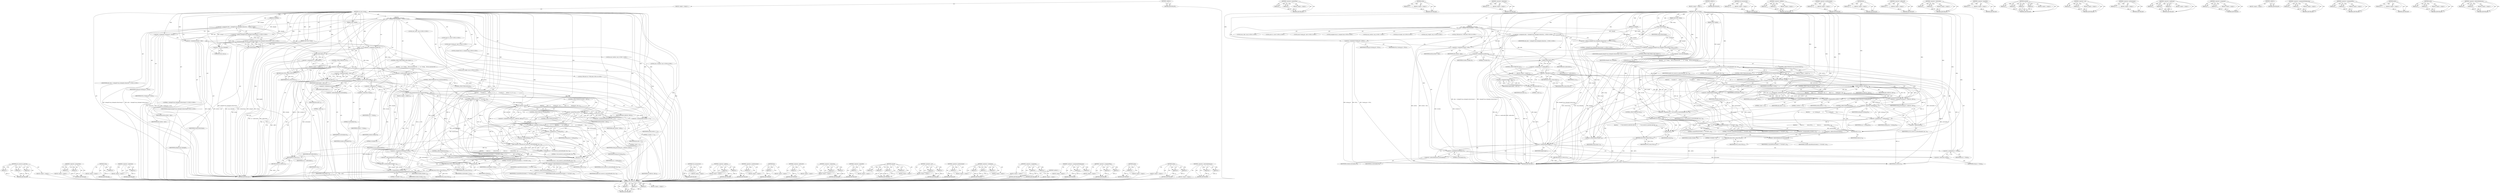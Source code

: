 digraph "&lt;operator&gt;.indirectIndexAccess" {
vulnerable_251 [label=<(METHOD,Curl_convert_to_network)>];
vulnerable_252 [label=<(PARAM,p1)>];
vulnerable_253 [label=<(PARAM,p2)>];
vulnerable_254 [label=<(PARAM,p3)>];
vulnerable_255 [label=<(BLOCK,&lt;empty&gt;,&lt;empty&gt;)>];
vulnerable_256 [label=<(METHOD_RETURN,ANY)>];
vulnerable_232 [label=<(METHOD,&lt;operator&gt;.greaterThan)>];
vulnerable_233 [label=<(PARAM,p1)>];
vulnerable_234 [label=<(PARAM,p2)>];
vulnerable_235 [label=<(BLOCK,&lt;empty&gt;,&lt;empty&gt;)>];
vulnerable_236 [label=<(METHOD_RETURN,ANY)>];
vulnerable_189 [label=<(METHOD,strlen)>];
vulnerable_190 [label=<(PARAM,p1)>];
vulnerable_191 [label=<(BLOCK,&lt;empty&gt;,&lt;empty&gt;)>];
vulnerable_192 [label=<(METHOD_RETURN,ANY)>];
vulnerable_210 [label=<(METHOD,&lt;operator&gt;.indirection)>];
vulnerable_211 [label=<(PARAM,p1)>];
vulnerable_212 [label=<(BLOCK,&lt;empty&gt;,&lt;empty&gt;)>];
vulnerable_213 [label=<(METHOD_RETURN,ANY)>];
vulnerable_6 [label=<(METHOD,&lt;global&gt;)<SUB>1</SUB>>];
vulnerable_7 [label=<(BLOCK,&lt;empty&gt;,&lt;empty&gt;)<SUB>1</SUB>>];
vulnerable_8 [label=<(METHOD,curl_easy_escape)<SUB>1</SUB>>];
vulnerable_9 [label=<(PARAM,CURL *handle)<SUB>1</SUB>>];
vulnerable_10 [label=<(PARAM,const char *string)<SUB>1</SUB>>];
vulnerable_11 [label=<(PARAM,int inlength)<SUB>1</SUB>>];
vulnerable_12 [label="<(BLOCK,{
  size_t alloc = (inlength?(size_t)inlength:s...,{
  size_t alloc = (inlength?(size_t)inlength:s...)<SUB>2</SUB>>"];
vulnerable_13 [label="<(LOCAL,size_t alloc: size_t)<SUB>3</SUB>>"];
vulnerable_14 [label="<(&lt;operator&gt;.assignment,alloc = (inlength?(size_t)inlength:strlen(strin...)<SUB>3</SUB>>"];
vulnerable_15 [label="<(IDENTIFIER,alloc,alloc = (inlength?(size_t)inlength:strlen(strin...)<SUB>3</SUB>>"];
vulnerable_16 [label="<(&lt;operator&gt;.addition,(inlength?(size_t)inlength:strlen(string))+1)<SUB>3</SUB>>"];
vulnerable_17 [label="<(&lt;operator&gt;.conditional,inlength?(size_t)inlength:strlen(string))<SUB>3</SUB>>"];
vulnerable_18 [label="<(IDENTIFIER,inlength,inlength?(size_t)inlength:strlen(string))<SUB>3</SUB>>"];
vulnerable_19 [label=<(&lt;operator&gt;.cast,(size_t)inlength)<SUB>3</SUB>>];
vulnerable_20 [label=<(UNKNOWN,size_t,size_t)<SUB>3</SUB>>];
vulnerable_21 [label=<(IDENTIFIER,inlength,(size_t)inlength)<SUB>3</SUB>>];
vulnerable_22 [label=<(strlen,strlen(string))<SUB>3</SUB>>];
vulnerable_23 [label=<(IDENTIFIER,string,strlen(string))<SUB>3</SUB>>];
vulnerable_24 [label="<(LITERAL,1,(inlength?(size_t)inlength:strlen(string))+1)<SUB>3</SUB>>"];
vulnerable_25 [label="<(LOCAL,char* ns: char*)<SUB>4</SUB>>"];
vulnerable_26 [label="<(LOCAL,char* testing_ptr: char*)<SUB>5</SUB>>"];
vulnerable_27 [label=<(&lt;operator&gt;.assignment,*testing_ptr = NULL)<SUB>5</SUB>>];
vulnerable_28 [label=<(IDENTIFIER,testing_ptr,*testing_ptr = NULL)<SUB>5</SUB>>];
vulnerable_29 [label=<(IDENTIFIER,NULL,*testing_ptr = NULL)<SUB>5</SUB>>];
vulnerable_30 [label="<(LOCAL,unsigned char in: unsigned char)<SUB>6</SUB>>"];
vulnerable_31 [label="<(LOCAL,size_t newlen: size_t)<SUB>7</SUB>>"];
vulnerable_32 [label=<(&lt;operator&gt;.assignment,newlen = alloc)<SUB>7</SUB>>];
vulnerable_33 [label=<(IDENTIFIER,newlen,newlen = alloc)<SUB>7</SUB>>];
vulnerable_34 [label=<(IDENTIFIER,alloc,newlen = alloc)<SUB>7</SUB>>];
vulnerable_35 [label="<(LOCAL,int strindex: int)<SUB>8</SUB>>"];
vulnerable_36 [label=<(&lt;operator&gt;.assignment,strindex=0)<SUB>8</SUB>>];
vulnerable_37 [label=<(IDENTIFIER,strindex,strindex=0)<SUB>8</SUB>>];
vulnerable_38 [label=<(LITERAL,0,strindex=0)<SUB>8</SUB>>];
vulnerable_39 [label="<(LOCAL,size_t length: size_t)<SUB>9</SUB>>"];
vulnerable_40 [label="<(LOCAL,CURLcode res: CURLcode)<SUB>10</SUB>>"];
vulnerable_41 [label=<(&lt;operator&gt;.assignment,ns = malloc(alloc))<SUB>12</SUB>>];
vulnerable_42 [label=<(IDENTIFIER,ns,ns = malloc(alloc))<SUB>12</SUB>>];
vulnerable_43 [label=<(malloc,malloc(alloc))<SUB>12</SUB>>];
vulnerable_44 [label=<(IDENTIFIER,alloc,malloc(alloc))<SUB>12</SUB>>];
vulnerable_45 [label=<(CONTROL_STRUCTURE,IF,if (!ns))<SUB>13</SUB>>];
vulnerable_46 [label=<(&lt;operator&gt;.logicalNot,!ns)<SUB>13</SUB>>];
vulnerable_47 [label=<(IDENTIFIER,ns,!ns)<SUB>13</SUB>>];
vulnerable_48 [label=<(BLOCK,&lt;empty&gt;,&lt;empty&gt;)<SUB>14</SUB>>];
vulnerable_49 [label=<(RETURN,return NULL;,return NULL;)<SUB>14</SUB>>];
vulnerable_50 [label=<(IDENTIFIER,NULL,return NULL;)<SUB>14</SUB>>];
vulnerable_51 [label=<(&lt;operator&gt;.assignment,length = alloc-1)<SUB>16</SUB>>];
vulnerable_52 [label=<(IDENTIFIER,length,length = alloc-1)<SUB>16</SUB>>];
vulnerable_53 [label=<(&lt;operator&gt;.subtraction,alloc-1)<SUB>16</SUB>>];
vulnerable_54 [label=<(IDENTIFIER,alloc,alloc-1)<SUB>16</SUB>>];
vulnerable_55 [label=<(LITERAL,1,alloc-1)<SUB>16</SUB>>];
vulnerable_56 [label=<(CONTROL_STRUCTURE,WHILE,while (length--))<SUB>17</SUB>>];
vulnerable_57 [label=<(&lt;operator&gt;.postDecrement,length--)<SUB>17</SUB>>];
vulnerable_58 [label=<(IDENTIFIER,length,length--)<SUB>17</SUB>>];
vulnerable_59 [label=<(BLOCK,{
    in = *string;

    if(Curl_isunreserved(i...,{
    in = *string;

    if(Curl_isunreserved(i...)<SUB>17</SUB>>];
vulnerable_60 [label=<(&lt;operator&gt;.assignment,in = *string)<SUB>18</SUB>>];
vulnerable_61 [label=<(IDENTIFIER,in,in = *string)<SUB>18</SUB>>];
vulnerable_62 [label=<(&lt;operator&gt;.indirection,*string)<SUB>18</SUB>>];
vulnerable_63 [label=<(IDENTIFIER,string,in = *string)<SUB>18</SUB>>];
vulnerable_64 [label=<(CONTROL_STRUCTURE,IF,if (Curl_isunreserved(in)))<SUB>20</SUB>>];
vulnerable_65 [label=<(Curl_isunreserved,Curl_isunreserved(in))<SUB>20</SUB>>];
vulnerable_66 [label=<(IDENTIFIER,in,Curl_isunreserved(in))<SUB>20</SUB>>];
vulnerable_67 [label=<(BLOCK,&lt;empty&gt;,&lt;empty&gt;)<SUB>22</SUB>>];
vulnerable_68 [label=<(&lt;operator&gt;.assignment,ns[strindex++]=in)<SUB>22</SUB>>];
vulnerable_69 [label=<(&lt;operator&gt;.indirectIndexAccess,ns[strindex++])<SUB>22</SUB>>];
vulnerable_70 [label=<(IDENTIFIER,ns,ns[strindex++]=in)<SUB>22</SUB>>];
vulnerable_71 [label=<(&lt;operator&gt;.postIncrement,strindex++)<SUB>22</SUB>>];
vulnerable_72 [label=<(IDENTIFIER,strindex,strindex++)<SUB>22</SUB>>];
vulnerable_73 [label=<(IDENTIFIER,in,ns[strindex++]=in)<SUB>22</SUB>>];
vulnerable_74 [label=<(CONTROL_STRUCTURE,ELSE,else)<SUB>23</SUB>>];
vulnerable_75 [label=<(BLOCK,{
      /* encode it */
      newlen += 2; /* t...,{
      /* encode it */
      newlen += 2; /* t...)<SUB>23</SUB>>];
vulnerable_76 [label=<(&lt;operator&gt;.assignmentPlus,newlen += 2)<SUB>25</SUB>>];
vulnerable_77 [label=<(IDENTIFIER,newlen,newlen += 2)<SUB>25</SUB>>];
vulnerable_78 [label=<(LITERAL,2,newlen += 2)<SUB>25</SUB>>];
vulnerable_79 [label=<(CONTROL_STRUCTURE,IF,if (newlen &gt; alloc))<SUB>26</SUB>>];
vulnerable_80 [label=<(&lt;operator&gt;.greaterThan,newlen &gt; alloc)<SUB>26</SUB>>];
vulnerable_81 [label=<(IDENTIFIER,newlen,newlen &gt; alloc)<SUB>26</SUB>>];
vulnerable_82 [label=<(IDENTIFIER,alloc,newlen &gt; alloc)<SUB>26</SUB>>];
vulnerable_83 [label=<(BLOCK,{
        alloc *= 2;
        testing_ptr = rea...,{
        alloc *= 2;
        testing_ptr = rea...)<SUB>26</SUB>>];
vulnerable_84 [label=<(&lt;operator&gt;.assignmentMultiplication,alloc *= 2)<SUB>27</SUB>>];
vulnerable_85 [label=<(IDENTIFIER,alloc,alloc *= 2)<SUB>27</SUB>>];
vulnerable_86 [label=<(LITERAL,2,alloc *= 2)<SUB>27</SUB>>];
vulnerable_87 [label=<(&lt;operator&gt;.assignment,testing_ptr = realloc(ns, alloc))<SUB>28</SUB>>];
vulnerable_88 [label=<(IDENTIFIER,testing_ptr,testing_ptr = realloc(ns, alloc))<SUB>28</SUB>>];
vulnerable_89 [label=<(realloc,realloc(ns, alloc))<SUB>28</SUB>>];
vulnerable_90 [label=<(IDENTIFIER,ns,realloc(ns, alloc))<SUB>28</SUB>>];
vulnerable_91 [label=<(IDENTIFIER,alloc,realloc(ns, alloc))<SUB>28</SUB>>];
vulnerable_92 [label=<(CONTROL_STRUCTURE,IF,if (!testing_ptr))<SUB>29</SUB>>];
vulnerable_93 [label=<(&lt;operator&gt;.logicalNot,!testing_ptr)<SUB>29</SUB>>];
vulnerable_94 [label=<(IDENTIFIER,testing_ptr,!testing_ptr)<SUB>29</SUB>>];
vulnerable_95 [label=<(BLOCK,{
          free( ns );
          return NULL;
...,{
          free( ns );
          return NULL;
...)<SUB>29</SUB>>];
vulnerable_96 [label=<(free,free( ns ))<SUB>30</SUB>>];
vulnerable_97 [label=<(IDENTIFIER,ns,free( ns ))<SUB>30</SUB>>];
vulnerable_98 [label=<(RETURN,return NULL;,return NULL;)<SUB>31</SUB>>];
vulnerable_99 [label=<(IDENTIFIER,NULL,return NULL;)<SUB>31</SUB>>];
vulnerable_100 [label=<(CONTROL_STRUCTURE,ELSE,else)<SUB>33</SUB>>];
vulnerable_101 [label=<(BLOCK,{
          ns = testing_ptr;
        },{
          ns = testing_ptr;
        })<SUB>33</SUB>>];
vulnerable_102 [label=<(&lt;operator&gt;.assignment,ns = testing_ptr)<SUB>34</SUB>>];
vulnerable_103 [label=<(IDENTIFIER,ns,ns = testing_ptr)<SUB>34</SUB>>];
vulnerable_104 [label=<(IDENTIFIER,testing_ptr,ns = testing_ptr)<SUB>34</SUB>>];
vulnerable_105 [label=<(&lt;operator&gt;.assignment,res = Curl_convert_to_network(handle, &amp;in, 1))<SUB>38</SUB>>];
vulnerable_106 [label=<(IDENTIFIER,res,res = Curl_convert_to_network(handle, &amp;in, 1))<SUB>38</SUB>>];
vulnerable_107 [label=<(Curl_convert_to_network,Curl_convert_to_network(handle, &amp;in, 1))<SUB>38</SUB>>];
vulnerable_108 [label=<(IDENTIFIER,handle,Curl_convert_to_network(handle, &amp;in, 1))<SUB>38</SUB>>];
vulnerable_109 [label=<(&lt;operator&gt;.addressOf,&amp;in)<SUB>38</SUB>>];
vulnerable_110 [label=<(IDENTIFIER,in,Curl_convert_to_network(handle, &amp;in, 1))<SUB>38</SUB>>];
vulnerable_111 [label=<(LITERAL,1,Curl_convert_to_network(handle, &amp;in, 1))<SUB>38</SUB>>];
vulnerable_112 [label=<(CONTROL_STRUCTURE,IF,if (res))<SUB>39</SUB>>];
vulnerable_113 [label=<(IDENTIFIER,res,if (res))<SUB>39</SUB>>];
vulnerable_114 [label=<(BLOCK,{
        /* Curl_convert_to_network calls fail...,{
        /* Curl_convert_to_network calls fail...)<SUB>39</SUB>>];
vulnerable_115 [label=<(free,free(ns))<SUB>41</SUB>>];
vulnerable_116 [label=<(IDENTIFIER,ns,free(ns))<SUB>41</SUB>>];
vulnerable_117 [label=<(RETURN,return NULL;,return NULL;)<SUB>42</SUB>>];
vulnerable_118 [label=<(IDENTIFIER,NULL,return NULL;)<SUB>42</SUB>>];
vulnerable_119 [label=<(snprintf,snprintf(&amp;ns[strindex], 4, &quot;%%%02X&quot;, in))<SUB>45</SUB>>];
vulnerable_120 [label=<(&lt;operator&gt;.addressOf,&amp;ns[strindex])<SUB>45</SUB>>];
vulnerable_121 [label=<(&lt;operator&gt;.indirectIndexAccess,ns[strindex])<SUB>45</SUB>>];
vulnerable_122 [label=<(IDENTIFIER,ns,snprintf(&amp;ns[strindex], 4, &quot;%%%02X&quot;, in))<SUB>45</SUB>>];
vulnerable_123 [label=<(IDENTIFIER,strindex,snprintf(&amp;ns[strindex], 4, &quot;%%%02X&quot;, in))<SUB>45</SUB>>];
vulnerable_124 [label=<(LITERAL,4,snprintf(&amp;ns[strindex], 4, &quot;%%%02X&quot;, in))<SUB>45</SUB>>];
vulnerable_125 [label=<(LITERAL,&quot;%%%02X&quot;,snprintf(&amp;ns[strindex], 4, &quot;%%%02X&quot;, in))<SUB>45</SUB>>];
vulnerable_126 [label=<(IDENTIFIER,in,snprintf(&amp;ns[strindex], 4, &quot;%%%02X&quot;, in))<SUB>45</SUB>>];
vulnerable_127 [label=<(&lt;operator&gt;.assignmentPlus,strindex+=3)<SUB>47</SUB>>];
vulnerable_128 [label=<(IDENTIFIER,strindex,strindex+=3)<SUB>47</SUB>>];
vulnerable_129 [label=<(LITERAL,3,strindex+=3)<SUB>47</SUB>>];
vulnerable_130 [label=<(&lt;operator&gt;.postIncrement,string++)<SUB>49</SUB>>];
vulnerable_131 [label=<(IDENTIFIER,string,string++)<SUB>49</SUB>>];
vulnerable_132 [label=<(&lt;operator&gt;.assignment,ns[strindex]=0)<SUB>51</SUB>>];
vulnerable_133 [label=<(&lt;operator&gt;.indirectIndexAccess,ns[strindex])<SUB>51</SUB>>];
vulnerable_134 [label=<(IDENTIFIER,ns,ns[strindex]=0)<SUB>51</SUB>>];
vulnerable_135 [label=<(IDENTIFIER,strindex,ns[strindex]=0)<SUB>51</SUB>>];
vulnerable_136 [label=<(LITERAL,0,ns[strindex]=0)<SUB>51</SUB>>];
vulnerable_137 [label=<(RETURN,return ns;,return ns;)<SUB>52</SUB>>];
vulnerable_138 [label=<(IDENTIFIER,ns,return ns;)<SUB>52</SUB>>];
vulnerable_139 [label=<(METHOD_RETURN,char*)<SUB>1</SUB>>];
vulnerable_141 [label=<(METHOD_RETURN,ANY)<SUB>1</SUB>>];
vulnerable_214 [label=<(METHOD,Curl_isunreserved)>];
vulnerable_215 [label=<(PARAM,p1)>];
vulnerable_216 [label=<(BLOCK,&lt;empty&gt;,&lt;empty&gt;)>];
vulnerable_217 [label=<(METHOD_RETURN,ANY)>];
vulnerable_173 [label=<(METHOD,&lt;operator&gt;.addition)>];
vulnerable_174 [label=<(PARAM,p1)>];
vulnerable_175 [label=<(PARAM,p2)>];
vulnerable_176 [label=<(BLOCK,&lt;empty&gt;,&lt;empty&gt;)>];
vulnerable_177 [label=<(METHOD_RETURN,ANY)>];
vulnerable_206 [label=<(METHOD,&lt;operator&gt;.postDecrement)>];
vulnerable_207 [label=<(PARAM,p1)>];
vulnerable_208 [label=<(BLOCK,&lt;empty&gt;,&lt;empty&gt;)>];
vulnerable_209 [label=<(METHOD_RETURN,ANY)>];
vulnerable_247 [label=<(METHOD,free)>];
vulnerable_248 [label=<(PARAM,p1)>];
vulnerable_249 [label=<(BLOCK,&lt;empty&gt;,&lt;empty&gt;)>];
vulnerable_250 [label=<(METHOD_RETURN,ANY)>];
vulnerable_257 [label=<(METHOD,&lt;operator&gt;.addressOf)>];
vulnerable_258 [label=<(PARAM,p1)>];
vulnerable_259 [label=<(BLOCK,&lt;empty&gt;,&lt;empty&gt;)>];
vulnerable_260 [label=<(METHOD_RETURN,ANY)>];
vulnerable_201 [label=<(METHOD,&lt;operator&gt;.subtraction)>];
vulnerable_202 [label=<(PARAM,p1)>];
vulnerable_203 [label=<(PARAM,p2)>];
vulnerable_204 [label=<(BLOCK,&lt;empty&gt;,&lt;empty&gt;)>];
vulnerable_205 [label=<(METHOD_RETURN,ANY)>];
vulnerable_197 [label=<(METHOD,&lt;operator&gt;.logicalNot)>];
vulnerable_198 [label=<(PARAM,p1)>];
vulnerable_199 [label=<(BLOCK,&lt;empty&gt;,&lt;empty&gt;)>];
vulnerable_200 [label=<(METHOD_RETURN,ANY)>];
vulnerable_261 [label=<(METHOD,snprintf)>];
vulnerable_262 [label=<(PARAM,p1)>];
vulnerable_263 [label=<(PARAM,p2)>];
vulnerable_264 [label=<(PARAM,p3)>];
vulnerable_265 [label=<(PARAM,p4)>];
vulnerable_266 [label=<(BLOCK,&lt;empty&gt;,&lt;empty&gt;)>];
vulnerable_267 [label=<(METHOD_RETURN,ANY)>];
vulnerable_184 [label=<(METHOD,&lt;operator&gt;.cast)>];
vulnerable_185 [label=<(PARAM,p1)>];
vulnerable_186 [label=<(PARAM,p2)>];
vulnerable_187 [label=<(BLOCK,&lt;empty&gt;,&lt;empty&gt;)>];
vulnerable_188 [label=<(METHOD_RETURN,ANY)>];
vulnerable_223 [label=<(METHOD,&lt;operator&gt;.postIncrement)>];
vulnerable_224 [label=<(PARAM,p1)>];
vulnerable_225 [label=<(BLOCK,&lt;empty&gt;,&lt;empty&gt;)>];
vulnerable_226 [label=<(METHOD_RETURN,ANY)>];
vulnerable_178 [label=<(METHOD,&lt;operator&gt;.conditional)>];
vulnerable_179 [label=<(PARAM,p1)>];
vulnerable_180 [label=<(PARAM,p2)>];
vulnerable_181 [label=<(PARAM,p3)>];
vulnerable_182 [label=<(BLOCK,&lt;empty&gt;,&lt;empty&gt;)>];
vulnerable_183 [label=<(METHOD_RETURN,ANY)>];
vulnerable_168 [label=<(METHOD,&lt;operator&gt;.assignment)>];
vulnerable_169 [label=<(PARAM,p1)>];
vulnerable_170 [label=<(PARAM,p2)>];
vulnerable_171 [label=<(BLOCK,&lt;empty&gt;,&lt;empty&gt;)>];
vulnerable_172 [label=<(METHOD_RETURN,ANY)>];
vulnerable_162 [label=<(METHOD,&lt;global&gt;)<SUB>1</SUB>>];
vulnerable_163 [label=<(BLOCK,&lt;empty&gt;,&lt;empty&gt;)>];
vulnerable_164 [label=<(METHOD_RETURN,ANY)>];
vulnerable_237 [label=<(METHOD,&lt;operator&gt;.assignmentMultiplication)>];
vulnerable_238 [label=<(PARAM,p1)>];
vulnerable_239 [label=<(PARAM,p2)>];
vulnerable_240 [label=<(BLOCK,&lt;empty&gt;,&lt;empty&gt;)>];
vulnerable_241 [label=<(METHOD_RETURN,ANY)>];
vulnerable_227 [label=<(METHOD,&lt;operator&gt;.assignmentPlus)>];
vulnerable_228 [label=<(PARAM,p1)>];
vulnerable_229 [label=<(PARAM,p2)>];
vulnerable_230 [label=<(BLOCK,&lt;empty&gt;,&lt;empty&gt;)>];
vulnerable_231 [label=<(METHOD_RETURN,ANY)>];
vulnerable_193 [label=<(METHOD,malloc)>];
vulnerable_194 [label=<(PARAM,p1)>];
vulnerable_195 [label=<(BLOCK,&lt;empty&gt;,&lt;empty&gt;)>];
vulnerable_196 [label=<(METHOD_RETURN,ANY)>];
vulnerable_242 [label=<(METHOD,realloc)>];
vulnerable_243 [label=<(PARAM,p1)>];
vulnerable_244 [label=<(PARAM,p2)>];
vulnerable_245 [label=<(BLOCK,&lt;empty&gt;,&lt;empty&gt;)>];
vulnerable_246 [label=<(METHOD_RETURN,ANY)>];
vulnerable_218 [label=<(METHOD,&lt;operator&gt;.indirectIndexAccess)>];
vulnerable_219 [label=<(PARAM,p1)>];
vulnerable_220 [label=<(PARAM,p2)>];
vulnerable_221 [label=<(BLOCK,&lt;empty&gt;,&lt;empty&gt;)>];
vulnerable_222 [label=<(METHOD_RETURN,ANY)>];
fixed_251 [label=<(METHOD,Curl_convert_to_network)>];
fixed_252 [label=<(PARAM,p1)>];
fixed_253 [label=<(PARAM,p2)>];
fixed_254 [label=<(PARAM,p3)>];
fixed_255 [label=<(BLOCK,&lt;empty&gt;,&lt;empty&gt;)>];
fixed_256 [label=<(METHOD_RETURN,ANY)>];
fixed_232 [label=<(METHOD,&lt;operator&gt;.greaterThan)>];
fixed_233 [label=<(PARAM,p1)>];
fixed_234 [label=<(PARAM,p2)>];
fixed_235 [label=<(BLOCK,&lt;empty&gt;,&lt;empty&gt;)>];
fixed_236 [label=<(METHOD_RETURN,ANY)>];
fixed_189 [label=<(METHOD,strlen)>];
fixed_190 [label=<(PARAM,p1)>];
fixed_191 [label=<(BLOCK,&lt;empty&gt;,&lt;empty&gt;)>];
fixed_192 [label=<(METHOD_RETURN,ANY)>];
fixed_210 [label=<(METHOD,&lt;operator&gt;.indirection)>];
fixed_211 [label=<(PARAM,p1)>];
fixed_212 [label=<(BLOCK,&lt;empty&gt;,&lt;empty&gt;)>];
fixed_213 [label=<(METHOD_RETURN,ANY)>];
fixed_6 [label=<(METHOD,&lt;global&gt;)<SUB>1</SUB>>];
fixed_7 [label=<(BLOCK,&lt;empty&gt;,&lt;empty&gt;)<SUB>1</SUB>>];
fixed_8 [label=<(METHOD,curl_easy_escape)<SUB>1</SUB>>];
fixed_9 [label=<(PARAM,CURL *handle)<SUB>1</SUB>>];
fixed_10 [label=<(PARAM,const char *string)<SUB>1</SUB>>];
fixed_11 [label=<(PARAM,int inlength)<SUB>1</SUB>>];
fixed_12 [label="<(BLOCK,{
  size_t alloc = (inlength?(size_t)inlength:s...,{
  size_t alloc = (inlength?(size_t)inlength:s...)<SUB>2</SUB>>"];
fixed_13 [label="<(LOCAL,size_t alloc: size_t)<SUB>3</SUB>>"];
fixed_14 [label="<(&lt;operator&gt;.assignment,alloc = (inlength?(size_t)inlength:strlen(strin...)<SUB>3</SUB>>"];
fixed_15 [label="<(IDENTIFIER,alloc,alloc = (inlength?(size_t)inlength:strlen(strin...)<SUB>3</SUB>>"];
fixed_16 [label="<(&lt;operator&gt;.addition,(inlength?(size_t)inlength:strlen(string))+1)<SUB>3</SUB>>"];
fixed_17 [label="<(&lt;operator&gt;.conditional,inlength?(size_t)inlength:strlen(string))<SUB>3</SUB>>"];
fixed_18 [label="<(IDENTIFIER,inlength,inlength?(size_t)inlength:strlen(string))<SUB>3</SUB>>"];
fixed_19 [label=<(&lt;operator&gt;.cast,(size_t)inlength)<SUB>3</SUB>>];
fixed_20 [label=<(UNKNOWN,size_t,size_t)<SUB>3</SUB>>];
fixed_21 [label=<(IDENTIFIER,inlength,(size_t)inlength)<SUB>3</SUB>>];
fixed_22 [label=<(strlen,strlen(string))<SUB>3</SUB>>];
fixed_23 [label=<(IDENTIFIER,string,strlen(string))<SUB>3</SUB>>];
fixed_24 [label="<(LITERAL,1,(inlength?(size_t)inlength:strlen(string))+1)<SUB>3</SUB>>"];
fixed_25 [label="<(LOCAL,char* ns: char*)<SUB>4</SUB>>"];
fixed_26 [label="<(LOCAL,char* testing_ptr: char*)<SUB>5</SUB>>"];
fixed_27 [label=<(&lt;operator&gt;.assignment,*testing_ptr = NULL)<SUB>5</SUB>>];
fixed_28 [label=<(IDENTIFIER,testing_ptr,*testing_ptr = NULL)<SUB>5</SUB>>];
fixed_29 [label=<(IDENTIFIER,NULL,*testing_ptr = NULL)<SUB>5</SUB>>];
fixed_30 [label="<(LOCAL,unsigned char in: unsigned char)<SUB>6</SUB>>"];
fixed_31 [label="<(LOCAL,size_t newlen: size_t)<SUB>7</SUB>>"];
fixed_32 [label=<(&lt;operator&gt;.assignment,newlen = alloc)<SUB>7</SUB>>];
fixed_33 [label=<(IDENTIFIER,newlen,newlen = alloc)<SUB>7</SUB>>];
fixed_34 [label=<(IDENTIFIER,alloc,newlen = alloc)<SUB>7</SUB>>];
fixed_35 [label="<(LOCAL,size_t strindex: size_t)<SUB>8</SUB>>"];
fixed_36 [label=<(&lt;operator&gt;.assignment,strindex=0)<SUB>8</SUB>>];
fixed_37 [label=<(IDENTIFIER,strindex,strindex=0)<SUB>8</SUB>>];
fixed_38 [label=<(LITERAL,0,strindex=0)<SUB>8</SUB>>];
fixed_39 [label="<(LOCAL,size_t length: size_t)<SUB>9</SUB>>"];
fixed_40 [label="<(LOCAL,CURLcode res: CURLcode)<SUB>10</SUB>>"];
fixed_41 [label=<(&lt;operator&gt;.assignment,ns = malloc(alloc))<SUB>12</SUB>>];
fixed_42 [label=<(IDENTIFIER,ns,ns = malloc(alloc))<SUB>12</SUB>>];
fixed_43 [label=<(malloc,malloc(alloc))<SUB>12</SUB>>];
fixed_44 [label=<(IDENTIFIER,alloc,malloc(alloc))<SUB>12</SUB>>];
fixed_45 [label=<(CONTROL_STRUCTURE,IF,if (!ns))<SUB>13</SUB>>];
fixed_46 [label=<(&lt;operator&gt;.logicalNot,!ns)<SUB>13</SUB>>];
fixed_47 [label=<(IDENTIFIER,ns,!ns)<SUB>13</SUB>>];
fixed_48 [label=<(BLOCK,&lt;empty&gt;,&lt;empty&gt;)<SUB>14</SUB>>];
fixed_49 [label=<(RETURN,return NULL;,return NULL;)<SUB>14</SUB>>];
fixed_50 [label=<(IDENTIFIER,NULL,return NULL;)<SUB>14</SUB>>];
fixed_51 [label=<(&lt;operator&gt;.assignment,length = alloc-1)<SUB>16</SUB>>];
fixed_52 [label=<(IDENTIFIER,length,length = alloc-1)<SUB>16</SUB>>];
fixed_53 [label=<(&lt;operator&gt;.subtraction,alloc-1)<SUB>16</SUB>>];
fixed_54 [label=<(IDENTIFIER,alloc,alloc-1)<SUB>16</SUB>>];
fixed_55 [label=<(LITERAL,1,alloc-1)<SUB>16</SUB>>];
fixed_56 [label=<(CONTROL_STRUCTURE,WHILE,while (length--))<SUB>17</SUB>>];
fixed_57 [label=<(&lt;operator&gt;.postDecrement,length--)<SUB>17</SUB>>];
fixed_58 [label=<(IDENTIFIER,length,length--)<SUB>17</SUB>>];
fixed_59 [label=<(BLOCK,{
    in = *string;

    if(Curl_isunreserved(i...,{
    in = *string;

    if(Curl_isunreserved(i...)<SUB>17</SUB>>];
fixed_60 [label=<(&lt;operator&gt;.assignment,in = *string)<SUB>18</SUB>>];
fixed_61 [label=<(IDENTIFIER,in,in = *string)<SUB>18</SUB>>];
fixed_62 [label=<(&lt;operator&gt;.indirection,*string)<SUB>18</SUB>>];
fixed_63 [label=<(IDENTIFIER,string,in = *string)<SUB>18</SUB>>];
fixed_64 [label=<(CONTROL_STRUCTURE,IF,if (Curl_isunreserved(in)))<SUB>20</SUB>>];
fixed_65 [label=<(Curl_isunreserved,Curl_isunreserved(in))<SUB>20</SUB>>];
fixed_66 [label=<(IDENTIFIER,in,Curl_isunreserved(in))<SUB>20</SUB>>];
fixed_67 [label=<(BLOCK,&lt;empty&gt;,&lt;empty&gt;)<SUB>22</SUB>>];
fixed_68 [label=<(&lt;operator&gt;.assignment,ns[strindex++]=in)<SUB>22</SUB>>];
fixed_69 [label=<(&lt;operator&gt;.indirectIndexAccess,ns[strindex++])<SUB>22</SUB>>];
fixed_70 [label=<(IDENTIFIER,ns,ns[strindex++]=in)<SUB>22</SUB>>];
fixed_71 [label=<(&lt;operator&gt;.postIncrement,strindex++)<SUB>22</SUB>>];
fixed_72 [label=<(IDENTIFIER,strindex,strindex++)<SUB>22</SUB>>];
fixed_73 [label=<(IDENTIFIER,in,ns[strindex++]=in)<SUB>22</SUB>>];
fixed_74 [label=<(CONTROL_STRUCTURE,ELSE,else)<SUB>23</SUB>>];
fixed_75 [label=<(BLOCK,{
      /* encode it */
      newlen += 2; /* t...,{
      /* encode it */
      newlen += 2; /* t...)<SUB>23</SUB>>];
fixed_76 [label=<(&lt;operator&gt;.assignmentPlus,newlen += 2)<SUB>25</SUB>>];
fixed_77 [label=<(IDENTIFIER,newlen,newlen += 2)<SUB>25</SUB>>];
fixed_78 [label=<(LITERAL,2,newlen += 2)<SUB>25</SUB>>];
fixed_79 [label=<(CONTROL_STRUCTURE,IF,if (newlen &gt; alloc))<SUB>26</SUB>>];
fixed_80 [label=<(&lt;operator&gt;.greaterThan,newlen &gt; alloc)<SUB>26</SUB>>];
fixed_81 [label=<(IDENTIFIER,newlen,newlen &gt; alloc)<SUB>26</SUB>>];
fixed_82 [label=<(IDENTIFIER,alloc,newlen &gt; alloc)<SUB>26</SUB>>];
fixed_83 [label=<(BLOCK,{
        alloc *= 2;
        testing_ptr = rea...,{
        alloc *= 2;
        testing_ptr = rea...)<SUB>26</SUB>>];
fixed_84 [label=<(&lt;operator&gt;.assignmentMultiplication,alloc *= 2)<SUB>27</SUB>>];
fixed_85 [label=<(IDENTIFIER,alloc,alloc *= 2)<SUB>27</SUB>>];
fixed_86 [label=<(LITERAL,2,alloc *= 2)<SUB>27</SUB>>];
fixed_87 [label=<(&lt;operator&gt;.assignment,testing_ptr = realloc(ns, alloc))<SUB>28</SUB>>];
fixed_88 [label=<(IDENTIFIER,testing_ptr,testing_ptr = realloc(ns, alloc))<SUB>28</SUB>>];
fixed_89 [label=<(realloc,realloc(ns, alloc))<SUB>28</SUB>>];
fixed_90 [label=<(IDENTIFIER,ns,realloc(ns, alloc))<SUB>28</SUB>>];
fixed_91 [label=<(IDENTIFIER,alloc,realloc(ns, alloc))<SUB>28</SUB>>];
fixed_92 [label=<(CONTROL_STRUCTURE,IF,if (!testing_ptr))<SUB>29</SUB>>];
fixed_93 [label=<(&lt;operator&gt;.logicalNot,!testing_ptr)<SUB>29</SUB>>];
fixed_94 [label=<(IDENTIFIER,testing_ptr,!testing_ptr)<SUB>29</SUB>>];
fixed_95 [label=<(BLOCK,{
          free( ns );
          return NULL;
...,{
          free( ns );
          return NULL;
...)<SUB>29</SUB>>];
fixed_96 [label=<(free,free( ns ))<SUB>30</SUB>>];
fixed_97 [label=<(IDENTIFIER,ns,free( ns ))<SUB>30</SUB>>];
fixed_98 [label=<(RETURN,return NULL;,return NULL;)<SUB>31</SUB>>];
fixed_99 [label=<(IDENTIFIER,NULL,return NULL;)<SUB>31</SUB>>];
fixed_100 [label=<(CONTROL_STRUCTURE,ELSE,else)<SUB>33</SUB>>];
fixed_101 [label=<(BLOCK,{
          ns = testing_ptr;
        },{
          ns = testing_ptr;
        })<SUB>33</SUB>>];
fixed_102 [label=<(&lt;operator&gt;.assignment,ns = testing_ptr)<SUB>34</SUB>>];
fixed_103 [label=<(IDENTIFIER,ns,ns = testing_ptr)<SUB>34</SUB>>];
fixed_104 [label=<(IDENTIFIER,testing_ptr,ns = testing_ptr)<SUB>34</SUB>>];
fixed_105 [label=<(&lt;operator&gt;.assignment,res = Curl_convert_to_network(handle, &amp;in, 1))<SUB>38</SUB>>];
fixed_106 [label=<(IDENTIFIER,res,res = Curl_convert_to_network(handle, &amp;in, 1))<SUB>38</SUB>>];
fixed_107 [label=<(Curl_convert_to_network,Curl_convert_to_network(handle, &amp;in, 1))<SUB>38</SUB>>];
fixed_108 [label=<(IDENTIFIER,handle,Curl_convert_to_network(handle, &amp;in, 1))<SUB>38</SUB>>];
fixed_109 [label=<(&lt;operator&gt;.addressOf,&amp;in)<SUB>38</SUB>>];
fixed_110 [label=<(IDENTIFIER,in,Curl_convert_to_network(handle, &amp;in, 1))<SUB>38</SUB>>];
fixed_111 [label=<(LITERAL,1,Curl_convert_to_network(handle, &amp;in, 1))<SUB>38</SUB>>];
fixed_112 [label=<(CONTROL_STRUCTURE,IF,if (res))<SUB>39</SUB>>];
fixed_113 [label=<(IDENTIFIER,res,if (res))<SUB>39</SUB>>];
fixed_114 [label=<(BLOCK,{
        /* Curl_convert_to_network calls fail...,{
        /* Curl_convert_to_network calls fail...)<SUB>39</SUB>>];
fixed_115 [label=<(free,free(ns))<SUB>41</SUB>>];
fixed_116 [label=<(IDENTIFIER,ns,free(ns))<SUB>41</SUB>>];
fixed_117 [label=<(RETURN,return NULL;,return NULL;)<SUB>42</SUB>>];
fixed_118 [label=<(IDENTIFIER,NULL,return NULL;)<SUB>42</SUB>>];
fixed_119 [label=<(snprintf,snprintf(&amp;ns[strindex], 4, &quot;%%%02X&quot;, in))<SUB>45</SUB>>];
fixed_120 [label=<(&lt;operator&gt;.addressOf,&amp;ns[strindex])<SUB>45</SUB>>];
fixed_121 [label=<(&lt;operator&gt;.indirectIndexAccess,ns[strindex])<SUB>45</SUB>>];
fixed_122 [label=<(IDENTIFIER,ns,snprintf(&amp;ns[strindex], 4, &quot;%%%02X&quot;, in))<SUB>45</SUB>>];
fixed_123 [label=<(IDENTIFIER,strindex,snprintf(&amp;ns[strindex], 4, &quot;%%%02X&quot;, in))<SUB>45</SUB>>];
fixed_124 [label=<(LITERAL,4,snprintf(&amp;ns[strindex], 4, &quot;%%%02X&quot;, in))<SUB>45</SUB>>];
fixed_125 [label=<(LITERAL,&quot;%%%02X&quot;,snprintf(&amp;ns[strindex], 4, &quot;%%%02X&quot;, in))<SUB>45</SUB>>];
fixed_126 [label=<(IDENTIFIER,in,snprintf(&amp;ns[strindex], 4, &quot;%%%02X&quot;, in))<SUB>45</SUB>>];
fixed_127 [label=<(&lt;operator&gt;.assignmentPlus,strindex+=3)<SUB>47</SUB>>];
fixed_128 [label=<(IDENTIFIER,strindex,strindex+=3)<SUB>47</SUB>>];
fixed_129 [label=<(LITERAL,3,strindex+=3)<SUB>47</SUB>>];
fixed_130 [label=<(&lt;operator&gt;.postIncrement,string++)<SUB>49</SUB>>];
fixed_131 [label=<(IDENTIFIER,string,string++)<SUB>49</SUB>>];
fixed_132 [label=<(&lt;operator&gt;.assignment,ns[strindex]=0)<SUB>51</SUB>>];
fixed_133 [label=<(&lt;operator&gt;.indirectIndexAccess,ns[strindex])<SUB>51</SUB>>];
fixed_134 [label=<(IDENTIFIER,ns,ns[strindex]=0)<SUB>51</SUB>>];
fixed_135 [label=<(IDENTIFIER,strindex,ns[strindex]=0)<SUB>51</SUB>>];
fixed_136 [label=<(LITERAL,0,ns[strindex]=0)<SUB>51</SUB>>];
fixed_137 [label=<(RETURN,return ns;,return ns;)<SUB>52</SUB>>];
fixed_138 [label=<(IDENTIFIER,ns,return ns;)<SUB>52</SUB>>];
fixed_139 [label=<(METHOD_RETURN,char*)<SUB>1</SUB>>];
fixed_141 [label=<(METHOD_RETURN,ANY)<SUB>1</SUB>>];
fixed_214 [label=<(METHOD,Curl_isunreserved)>];
fixed_215 [label=<(PARAM,p1)>];
fixed_216 [label=<(BLOCK,&lt;empty&gt;,&lt;empty&gt;)>];
fixed_217 [label=<(METHOD_RETURN,ANY)>];
fixed_173 [label=<(METHOD,&lt;operator&gt;.addition)>];
fixed_174 [label=<(PARAM,p1)>];
fixed_175 [label=<(PARAM,p2)>];
fixed_176 [label=<(BLOCK,&lt;empty&gt;,&lt;empty&gt;)>];
fixed_177 [label=<(METHOD_RETURN,ANY)>];
fixed_206 [label=<(METHOD,&lt;operator&gt;.postDecrement)>];
fixed_207 [label=<(PARAM,p1)>];
fixed_208 [label=<(BLOCK,&lt;empty&gt;,&lt;empty&gt;)>];
fixed_209 [label=<(METHOD_RETURN,ANY)>];
fixed_247 [label=<(METHOD,free)>];
fixed_248 [label=<(PARAM,p1)>];
fixed_249 [label=<(BLOCK,&lt;empty&gt;,&lt;empty&gt;)>];
fixed_250 [label=<(METHOD_RETURN,ANY)>];
fixed_257 [label=<(METHOD,&lt;operator&gt;.addressOf)>];
fixed_258 [label=<(PARAM,p1)>];
fixed_259 [label=<(BLOCK,&lt;empty&gt;,&lt;empty&gt;)>];
fixed_260 [label=<(METHOD_RETURN,ANY)>];
fixed_201 [label=<(METHOD,&lt;operator&gt;.subtraction)>];
fixed_202 [label=<(PARAM,p1)>];
fixed_203 [label=<(PARAM,p2)>];
fixed_204 [label=<(BLOCK,&lt;empty&gt;,&lt;empty&gt;)>];
fixed_205 [label=<(METHOD_RETURN,ANY)>];
fixed_197 [label=<(METHOD,&lt;operator&gt;.logicalNot)>];
fixed_198 [label=<(PARAM,p1)>];
fixed_199 [label=<(BLOCK,&lt;empty&gt;,&lt;empty&gt;)>];
fixed_200 [label=<(METHOD_RETURN,ANY)>];
fixed_261 [label=<(METHOD,snprintf)>];
fixed_262 [label=<(PARAM,p1)>];
fixed_263 [label=<(PARAM,p2)>];
fixed_264 [label=<(PARAM,p3)>];
fixed_265 [label=<(PARAM,p4)>];
fixed_266 [label=<(BLOCK,&lt;empty&gt;,&lt;empty&gt;)>];
fixed_267 [label=<(METHOD_RETURN,ANY)>];
fixed_184 [label=<(METHOD,&lt;operator&gt;.cast)>];
fixed_185 [label=<(PARAM,p1)>];
fixed_186 [label=<(PARAM,p2)>];
fixed_187 [label=<(BLOCK,&lt;empty&gt;,&lt;empty&gt;)>];
fixed_188 [label=<(METHOD_RETURN,ANY)>];
fixed_223 [label=<(METHOD,&lt;operator&gt;.postIncrement)>];
fixed_224 [label=<(PARAM,p1)>];
fixed_225 [label=<(BLOCK,&lt;empty&gt;,&lt;empty&gt;)>];
fixed_226 [label=<(METHOD_RETURN,ANY)>];
fixed_178 [label=<(METHOD,&lt;operator&gt;.conditional)>];
fixed_179 [label=<(PARAM,p1)>];
fixed_180 [label=<(PARAM,p2)>];
fixed_181 [label=<(PARAM,p3)>];
fixed_182 [label=<(BLOCK,&lt;empty&gt;,&lt;empty&gt;)>];
fixed_183 [label=<(METHOD_RETURN,ANY)>];
fixed_168 [label=<(METHOD,&lt;operator&gt;.assignment)>];
fixed_169 [label=<(PARAM,p1)>];
fixed_170 [label=<(PARAM,p2)>];
fixed_171 [label=<(BLOCK,&lt;empty&gt;,&lt;empty&gt;)>];
fixed_172 [label=<(METHOD_RETURN,ANY)>];
fixed_162 [label=<(METHOD,&lt;global&gt;)<SUB>1</SUB>>];
fixed_163 [label=<(BLOCK,&lt;empty&gt;,&lt;empty&gt;)>];
fixed_164 [label=<(METHOD_RETURN,ANY)>];
fixed_237 [label=<(METHOD,&lt;operator&gt;.assignmentMultiplication)>];
fixed_238 [label=<(PARAM,p1)>];
fixed_239 [label=<(PARAM,p2)>];
fixed_240 [label=<(BLOCK,&lt;empty&gt;,&lt;empty&gt;)>];
fixed_241 [label=<(METHOD_RETURN,ANY)>];
fixed_227 [label=<(METHOD,&lt;operator&gt;.assignmentPlus)>];
fixed_228 [label=<(PARAM,p1)>];
fixed_229 [label=<(PARAM,p2)>];
fixed_230 [label=<(BLOCK,&lt;empty&gt;,&lt;empty&gt;)>];
fixed_231 [label=<(METHOD_RETURN,ANY)>];
fixed_193 [label=<(METHOD,malloc)>];
fixed_194 [label=<(PARAM,p1)>];
fixed_195 [label=<(BLOCK,&lt;empty&gt;,&lt;empty&gt;)>];
fixed_196 [label=<(METHOD_RETURN,ANY)>];
fixed_242 [label=<(METHOD,realloc)>];
fixed_243 [label=<(PARAM,p1)>];
fixed_244 [label=<(PARAM,p2)>];
fixed_245 [label=<(BLOCK,&lt;empty&gt;,&lt;empty&gt;)>];
fixed_246 [label=<(METHOD_RETURN,ANY)>];
fixed_218 [label=<(METHOD,&lt;operator&gt;.indirectIndexAccess)>];
fixed_219 [label=<(PARAM,p1)>];
fixed_220 [label=<(PARAM,p2)>];
fixed_221 [label=<(BLOCK,&lt;empty&gt;,&lt;empty&gt;)>];
fixed_222 [label=<(METHOD_RETURN,ANY)>];
vulnerable_251 -> vulnerable_252  [key=0, label="AST: "];
vulnerable_251 -> vulnerable_252  [key=1, label="DDG: "];
vulnerable_251 -> vulnerable_255  [key=0, label="AST: "];
vulnerable_251 -> vulnerable_253  [key=0, label="AST: "];
vulnerable_251 -> vulnerable_253  [key=1, label="DDG: "];
vulnerable_251 -> vulnerable_256  [key=0, label="AST: "];
vulnerable_251 -> vulnerable_256  [key=1, label="CFG: "];
vulnerable_251 -> vulnerable_254  [key=0, label="AST: "];
vulnerable_251 -> vulnerable_254  [key=1, label="DDG: "];
vulnerable_252 -> vulnerable_256  [key=0, label="DDG: p1"];
vulnerable_253 -> vulnerable_256  [key=0, label="DDG: p2"];
vulnerable_254 -> vulnerable_256  [key=0, label="DDG: p3"];
vulnerable_232 -> vulnerable_233  [key=0, label="AST: "];
vulnerable_232 -> vulnerable_233  [key=1, label="DDG: "];
vulnerable_232 -> vulnerable_235  [key=0, label="AST: "];
vulnerable_232 -> vulnerable_234  [key=0, label="AST: "];
vulnerable_232 -> vulnerable_234  [key=1, label="DDG: "];
vulnerable_232 -> vulnerable_236  [key=0, label="AST: "];
vulnerable_232 -> vulnerable_236  [key=1, label="CFG: "];
vulnerable_233 -> vulnerable_236  [key=0, label="DDG: p1"];
vulnerable_234 -> vulnerable_236  [key=0, label="DDG: p2"];
vulnerable_189 -> vulnerable_190  [key=0, label="AST: "];
vulnerable_189 -> vulnerable_190  [key=1, label="DDG: "];
vulnerable_189 -> vulnerable_191  [key=0, label="AST: "];
vulnerable_189 -> vulnerable_192  [key=0, label="AST: "];
vulnerable_189 -> vulnerable_192  [key=1, label="CFG: "];
vulnerable_190 -> vulnerable_192  [key=0, label="DDG: p1"];
vulnerable_210 -> vulnerable_211  [key=0, label="AST: "];
vulnerable_210 -> vulnerable_211  [key=1, label="DDG: "];
vulnerable_210 -> vulnerable_212  [key=0, label="AST: "];
vulnerable_210 -> vulnerable_213  [key=0, label="AST: "];
vulnerable_210 -> vulnerable_213  [key=1, label="CFG: "];
vulnerable_211 -> vulnerable_213  [key=0, label="DDG: p1"];
vulnerable_6 -> vulnerable_7  [key=0, label="AST: "];
vulnerable_6 -> vulnerable_141  [key=0, label="AST: "];
vulnerable_6 -> vulnerable_141  [key=1, label="CFG: "];
vulnerable_7 -> vulnerable_8  [key=0, label="AST: "];
vulnerable_8 -> vulnerable_9  [key=0, label="AST: "];
vulnerable_8 -> vulnerable_9  [key=1, label="DDG: "];
vulnerable_8 -> vulnerable_10  [key=0, label="AST: "];
vulnerable_8 -> vulnerable_10  [key=1, label="DDG: "];
vulnerable_8 -> vulnerable_11  [key=0, label="AST: "];
vulnerable_8 -> vulnerable_11  [key=1, label="DDG: "];
vulnerable_8 -> vulnerable_12  [key=0, label="AST: "];
vulnerable_8 -> vulnerable_139  [key=0, label="AST: "];
vulnerable_8 -> vulnerable_20  [key=0, label="CFG: "];
vulnerable_8 -> vulnerable_22  [key=0, label="CFG: "];
vulnerable_8 -> vulnerable_22  [key=1, label="DDG: "];
vulnerable_8 -> vulnerable_14  [key=0, label="DDG: "];
vulnerable_8 -> vulnerable_27  [key=0, label="DDG: "];
vulnerable_8 -> vulnerable_32  [key=0, label="DDG: "];
vulnerable_8 -> vulnerable_36  [key=0, label="DDG: "];
vulnerable_8 -> vulnerable_132  [key=0, label="DDG: "];
vulnerable_8 -> vulnerable_138  [key=0, label="DDG: "];
vulnerable_8 -> vulnerable_16  [key=0, label="DDG: "];
vulnerable_8 -> vulnerable_43  [key=0, label="DDG: "];
vulnerable_8 -> vulnerable_46  [key=0, label="DDG: "];
vulnerable_8 -> vulnerable_53  [key=0, label="DDG: "];
vulnerable_8 -> vulnerable_57  [key=0, label="DDG: "];
vulnerable_8 -> vulnerable_17  [key=0, label="DDG: "];
vulnerable_8 -> vulnerable_50  [key=0, label="DDG: "];
vulnerable_8 -> vulnerable_130  [key=0, label="DDG: "];
vulnerable_8 -> vulnerable_19  [key=0, label="DDG: "];
vulnerable_8 -> vulnerable_65  [key=0, label="DDG: "];
vulnerable_8 -> vulnerable_68  [key=0, label="DDG: "];
vulnerable_8 -> vulnerable_76  [key=0, label="DDG: "];
vulnerable_8 -> vulnerable_127  [key=0, label="DDG: "];
vulnerable_8 -> vulnerable_113  [key=0, label="DDG: "];
vulnerable_8 -> vulnerable_119  [key=0, label="DDG: "];
vulnerable_8 -> vulnerable_71  [key=0, label="DDG: "];
vulnerable_8 -> vulnerable_80  [key=0, label="DDG: "];
vulnerable_8 -> vulnerable_84  [key=0, label="DDG: "];
vulnerable_8 -> vulnerable_107  [key=0, label="DDG: "];
vulnerable_8 -> vulnerable_115  [key=0, label="DDG: "];
vulnerable_8 -> vulnerable_118  [key=0, label="DDG: "];
vulnerable_8 -> vulnerable_89  [key=0, label="DDG: "];
vulnerable_8 -> vulnerable_93  [key=0, label="DDG: "];
vulnerable_8 -> vulnerable_96  [key=0, label="DDG: "];
vulnerable_8 -> vulnerable_99  [key=0, label="DDG: "];
vulnerable_8 -> vulnerable_102  [key=0, label="DDG: "];
vulnerable_9 -> vulnerable_139  [key=0, label="DDG: handle"];
vulnerable_9 -> vulnerable_107  [key=0, label="DDG: handle"];
vulnerable_10 -> vulnerable_139  [key=0, label="DDG: string"];
vulnerable_10 -> vulnerable_130  [key=0, label="DDG: string"];
vulnerable_10 -> vulnerable_22  [key=0, label="DDG: string"];
vulnerable_11 -> vulnerable_14  [key=0, label="DDG: inlength"];
vulnerable_11 -> vulnerable_16  [key=0, label="DDG: inlength"];
vulnerable_11 -> vulnerable_17  [key=0, label="DDG: inlength"];
vulnerable_11 -> vulnerable_19  [key=0, label="DDG: inlength"];
vulnerable_12 -> vulnerable_13  [key=0, label="AST: "];
vulnerable_12 -> vulnerable_14  [key=0, label="AST: "];
vulnerable_12 -> vulnerable_25  [key=0, label="AST: "];
vulnerable_12 -> vulnerable_26  [key=0, label="AST: "];
vulnerable_12 -> vulnerable_27  [key=0, label="AST: "];
vulnerable_12 -> vulnerable_30  [key=0, label="AST: "];
vulnerable_12 -> vulnerable_31  [key=0, label="AST: "];
vulnerable_12 -> vulnerable_32  [key=0, label="AST: "];
vulnerable_12 -> vulnerable_35  [key=0, label="AST: "];
vulnerable_12 -> vulnerable_36  [key=0, label="AST: "];
vulnerable_12 -> vulnerable_39  [key=0, label="AST: "];
vulnerable_12 -> vulnerable_40  [key=0, label="AST: "];
vulnerable_12 -> vulnerable_41  [key=0, label="AST: "];
vulnerable_12 -> vulnerable_45  [key=0, label="AST: "];
vulnerable_12 -> vulnerable_51  [key=0, label="AST: "];
vulnerable_12 -> vulnerable_56  [key=0, label="AST: "];
vulnerable_12 -> vulnerable_132  [key=0, label="AST: "];
vulnerable_12 -> vulnerable_137  [key=0, label="AST: "];
vulnerable_14 -> vulnerable_15  [key=0, label="AST: "];
vulnerable_14 -> vulnerable_16  [key=0, label="AST: "];
vulnerable_14 -> vulnerable_27  [key=0, label="CFG: "];
vulnerable_14 -> vulnerable_139  [key=0, label="DDG: (inlength?(size_t)inlength:strlen(string))+1"];
vulnerable_14 -> vulnerable_139  [key=1, label="DDG: alloc = (inlength?(size_t)inlength:strlen(string))+1"];
vulnerable_14 -> vulnerable_32  [key=0, label="DDG: alloc"];
vulnerable_14 -> vulnerable_43  [key=0, label="DDG: alloc"];
vulnerable_16 -> vulnerable_17  [key=0, label="AST: "];
vulnerable_16 -> vulnerable_24  [key=0, label="AST: "];
vulnerable_16 -> vulnerable_14  [key=0, label="CFG: "];
vulnerable_16 -> vulnerable_139  [key=0, label="DDG: inlength?(size_t)inlength:strlen(string)"];
vulnerable_17 -> vulnerable_18  [key=0, label="AST: "];
vulnerable_17 -> vulnerable_19  [key=0, label="AST: "];
vulnerable_17 -> vulnerable_22  [key=0, label="AST: "];
vulnerable_17 -> vulnerable_16  [key=0, label="CFG: "];
vulnerable_17 -> vulnerable_139  [key=0, label="DDG: inlength"];
vulnerable_17 -> vulnerable_139  [key=1, label="DDG: strlen(string)"];
vulnerable_17 -> vulnerable_139  [key=2, label="DDG: (size_t)inlength"];
vulnerable_19 -> vulnerable_20  [key=0, label="AST: "];
vulnerable_19 -> vulnerable_21  [key=0, label="AST: "];
vulnerable_19 -> vulnerable_17  [key=0, label="CFG: "];
vulnerable_20 -> vulnerable_19  [key=0, label="CFG: "];
vulnerable_22 -> vulnerable_23  [key=0, label="AST: "];
vulnerable_22 -> vulnerable_17  [key=0, label="CFG: "];
vulnerable_22 -> vulnerable_17  [key=1, label="DDG: string"];
vulnerable_22 -> vulnerable_139  [key=0, label="DDG: string"];
vulnerable_22 -> vulnerable_14  [key=0, label="DDG: string"];
vulnerable_22 -> vulnerable_16  [key=0, label="DDG: string"];
vulnerable_22 -> vulnerable_130  [key=0, label="DDG: string"];
vulnerable_27 -> vulnerable_28  [key=0, label="AST: "];
vulnerable_27 -> vulnerable_29  [key=0, label="AST: "];
vulnerable_27 -> vulnerable_32  [key=0, label="CFG: "];
vulnerable_27 -> vulnerable_139  [key=0, label="DDG: testing_ptr"];
vulnerable_27 -> vulnerable_139  [key=1, label="DDG: NULL"];
vulnerable_27 -> vulnerable_139  [key=2, label="DDG: *testing_ptr = NULL"];
vulnerable_32 -> vulnerable_33  [key=0, label="AST: "];
vulnerable_32 -> vulnerable_34  [key=0, label="AST: "];
vulnerable_32 -> vulnerable_36  [key=0, label="CFG: "];
vulnerable_32 -> vulnerable_139  [key=0, label="DDG: newlen"];
vulnerable_32 -> vulnerable_139  [key=1, label="DDG: newlen = alloc"];
vulnerable_32 -> vulnerable_76  [key=0, label="DDG: newlen"];
vulnerable_36 -> vulnerable_37  [key=0, label="AST: "];
vulnerable_36 -> vulnerable_38  [key=0, label="AST: "];
vulnerable_36 -> vulnerable_43  [key=0, label="CFG: "];
vulnerable_36 -> vulnerable_139  [key=0, label="DDG: strindex"];
vulnerable_36 -> vulnerable_139  [key=1, label="DDG: strindex=0"];
vulnerable_36 -> vulnerable_127  [key=0, label="DDG: strindex"];
vulnerable_36 -> vulnerable_71  [key=0, label="DDG: strindex"];
vulnerable_41 -> vulnerable_42  [key=0, label="AST: "];
vulnerable_41 -> vulnerable_43  [key=0, label="AST: "];
vulnerable_41 -> vulnerable_46  [key=0, label="CFG: "];
vulnerable_41 -> vulnerable_46  [key=1, label="DDG: ns"];
vulnerable_41 -> vulnerable_139  [key=0, label="DDG: malloc(alloc)"];
vulnerable_41 -> vulnerable_139  [key=1, label="DDG: ns = malloc(alloc)"];
vulnerable_43 -> vulnerable_44  [key=0, label="AST: "];
vulnerable_43 -> vulnerable_41  [key=0, label="CFG: "];
vulnerable_43 -> vulnerable_41  [key=1, label="DDG: alloc"];
vulnerable_43 -> vulnerable_139  [key=0, label="DDG: alloc"];
vulnerable_43 -> vulnerable_53  [key=0, label="DDG: alloc"];
vulnerable_45 -> vulnerable_46  [key=0, label="AST: "];
vulnerable_45 -> vulnerable_48  [key=0, label="AST: "];
vulnerable_46 -> vulnerable_47  [key=0, label="AST: "];
vulnerable_46 -> vulnerable_49  [key=0, label="CFG: "];
vulnerable_46 -> vulnerable_49  [key=1, label="CDG: "];
vulnerable_46 -> vulnerable_53  [key=0, label="CFG: "];
vulnerable_46 -> vulnerable_53  [key=1, label="CDG: "];
vulnerable_46 -> vulnerable_139  [key=0, label="DDG: ns"];
vulnerable_46 -> vulnerable_139  [key=1, label="DDG: !ns"];
vulnerable_46 -> vulnerable_138  [key=0, label="DDG: ns"];
vulnerable_46 -> vulnerable_119  [key=0, label="DDG: ns"];
vulnerable_46 -> vulnerable_115  [key=0, label="DDG: ns"];
vulnerable_46 -> vulnerable_89  [key=0, label="DDG: ns"];
vulnerable_46 -> vulnerable_96  [key=0, label="DDG: ns"];
vulnerable_46 -> vulnerable_51  [key=0, label="CDG: "];
vulnerable_46 -> vulnerable_57  [key=0, label="CDG: "];
vulnerable_48 -> vulnerable_49  [key=0, label="AST: "];
vulnerable_49 -> vulnerable_50  [key=0, label="AST: "];
vulnerable_49 -> vulnerable_139  [key=0, label="CFG: "];
vulnerable_49 -> vulnerable_139  [key=1, label="DDG: &lt;RET&gt;"];
vulnerable_50 -> vulnerable_49  [key=0, label="DDG: NULL"];
vulnerable_51 -> vulnerable_52  [key=0, label="AST: "];
vulnerable_51 -> vulnerable_53  [key=0, label="AST: "];
vulnerable_51 -> vulnerable_57  [key=0, label="CFG: "];
vulnerable_51 -> vulnerable_57  [key=1, label="DDG: length"];
vulnerable_53 -> vulnerable_54  [key=0, label="AST: "];
vulnerable_53 -> vulnerable_55  [key=0, label="AST: "];
vulnerable_53 -> vulnerable_51  [key=0, label="CFG: "];
vulnerable_53 -> vulnerable_51  [key=1, label="DDG: alloc"];
vulnerable_53 -> vulnerable_51  [key=2, label="DDG: 1"];
vulnerable_53 -> vulnerable_80  [key=0, label="DDG: alloc"];
vulnerable_56 -> vulnerable_57  [key=0, label="AST: "];
vulnerable_56 -> vulnerable_59  [key=0, label="AST: "];
vulnerable_57 -> vulnerable_58  [key=0, label="AST: "];
vulnerable_57 -> vulnerable_62  [key=0, label="CFG: "];
vulnerable_57 -> vulnerable_62  [key=1, label="CDG: "];
vulnerable_57 -> vulnerable_133  [key=0, label="CFG: "];
vulnerable_57 -> vulnerable_133  [key=1, label="CDG: "];
vulnerable_57 -> vulnerable_60  [key=0, label="CDG: "];
vulnerable_57 -> vulnerable_132  [key=0, label="CDG: "];
vulnerable_57 -> vulnerable_65  [key=0, label="CDG: "];
vulnerable_57 -> vulnerable_137  [key=0, label="CDG: "];
vulnerable_59 -> vulnerable_60  [key=0, label="AST: "];
vulnerable_59 -> vulnerable_64  [key=0, label="AST: "];
vulnerable_59 -> vulnerable_130  [key=0, label="AST: "];
vulnerable_60 -> vulnerable_61  [key=0, label="AST: "];
vulnerable_60 -> vulnerable_62  [key=0, label="AST: "];
vulnerable_60 -> vulnerable_65  [key=0, label="CFG: "];
vulnerable_60 -> vulnerable_65  [key=1, label="DDG: in"];
vulnerable_62 -> vulnerable_63  [key=0, label="AST: "];
vulnerable_62 -> vulnerable_60  [key=0, label="CFG: "];
vulnerable_64 -> vulnerable_65  [key=0, label="AST: "];
vulnerable_64 -> vulnerable_67  [key=0, label="AST: "];
vulnerable_64 -> vulnerable_74  [key=0, label="AST: "];
vulnerable_65 -> vulnerable_66  [key=0, label="AST: "];
vulnerable_65 -> vulnerable_71  [key=0, label="CFG: "];
vulnerable_65 -> vulnerable_71  [key=1, label="CDG: "];
vulnerable_65 -> vulnerable_76  [key=0, label="CFG: "];
vulnerable_65 -> vulnerable_76  [key=1, label="CDG: "];
vulnerable_65 -> vulnerable_68  [key=0, label="DDG: in"];
vulnerable_65 -> vulnerable_68  [key=1, label="CDG: "];
vulnerable_65 -> vulnerable_119  [key=0, label="DDG: in"];
vulnerable_65 -> vulnerable_107  [key=0, label="DDG: in"];
vulnerable_65 -> vulnerable_57  [key=0, label="CDG: "];
vulnerable_65 -> vulnerable_69  [key=0, label="CDG: "];
vulnerable_65 -> vulnerable_80  [key=0, label="CDG: "];
vulnerable_65 -> vulnerable_130  [key=0, label="CDG: "];
vulnerable_67 -> vulnerable_68  [key=0, label="AST: "];
vulnerable_68 -> vulnerable_69  [key=0, label="AST: "];
vulnerable_68 -> vulnerable_73  [key=0, label="AST: "];
vulnerable_68 -> vulnerable_130  [key=0, label="CFG: "];
vulnerable_68 -> vulnerable_138  [key=0, label="DDG: ns[strindex++]"];
vulnerable_68 -> vulnerable_115  [key=0, label="DDG: ns[strindex++]"];
vulnerable_68 -> vulnerable_89  [key=0, label="DDG: ns[strindex++]"];
vulnerable_68 -> vulnerable_96  [key=0, label="DDG: ns[strindex++]"];
vulnerable_69 -> vulnerable_70  [key=0, label="AST: "];
vulnerable_69 -> vulnerable_71  [key=0, label="AST: "];
vulnerable_69 -> vulnerable_68  [key=0, label="CFG: "];
vulnerable_71 -> vulnerable_72  [key=0, label="AST: "];
vulnerable_71 -> vulnerable_69  [key=0, label="CFG: "];
vulnerable_71 -> vulnerable_127  [key=0, label="DDG: strindex"];
vulnerable_74 -> vulnerable_75  [key=0, label="AST: "];
vulnerable_75 -> vulnerable_76  [key=0, label="AST: "];
vulnerable_75 -> vulnerable_79  [key=0, label="AST: "];
vulnerable_75 -> vulnerable_105  [key=0, label="AST: "];
vulnerable_75 -> vulnerable_112  [key=0, label="AST: "];
vulnerable_75 -> vulnerable_119  [key=0, label="AST: "];
vulnerable_75 -> vulnerable_127  [key=0, label="AST: "];
vulnerable_76 -> vulnerable_77  [key=0, label="AST: "];
vulnerable_76 -> vulnerable_78  [key=0, label="AST: "];
vulnerable_76 -> vulnerable_80  [key=0, label="CFG: "];
vulnerable_76 -> vulnerable_80  [key=1, label="DDG: newlen"];
vulnerable_79 -> vulnerable_80  [key=0, label="AST: "];
vulnerable_79 -> vulnerable_83  [key=0, label="AST: "];
vulnerable_80 -> vulnerable_81  [key=0, label="AST: "];
vulnerable_80 -> vulnerable_82  [key=0, label="AST: "];
vulnerable_80 -> vulnerable_84  [key=0, label="CFG: "];
vulnerable_80 -> vulnerable_84  [key=1, label="DDG: alloc"];
vulnerable_80 -> vulnerable_84  [key=2, label="CDG: "];
vulnerable_80 -> vulnerable_109  [key=0, label="CFG: "];
vulnerable_80 -> vulnerable_109  [key=1, label="CDG: "];
vulnerable_80 -> vulnerable_76  [key=0, label="DDG: newlen"];
vulnerable_80 -> vulnerable_107  [key=0, label="CDG: "];
vulnerable_80 -> vulnerable_89  [key=0, label="CDG: "];
vulnerable_80 -> vulnerable_113  [key=0, label="CDG: "];
vulnerable_80 -> vulnerable_87  [key=0, label="CDG: "];
vulnerable_80 -> vulnerable_93  [key=0, label="CDG: "];
vulnerable_80 -> vulnerable_105  [key=0, label="CDG: "];
vulnerable_83 -> vulnerable_84  [key=0, label="AST: "];
vulnerable_83 -> vulnerable_87  [key=0, label="AST: "];
vulnerable_83 -> vulnerable_92  [key=0, label="AST: "];
vulnerable_84 -> vulnerable_85  [key=0, label="AST: "];
vulnerable_84 -> vulnerable_86  [key=0, label="AST: "];
vulnerable_84 -> vulnerable_89  [key=0, label="CFG: "];
vulnerable_84 -> vulnerable_89  [key=1, label="DDG: alloc"];
vulnerable_87 -> vulnerable_88  [key=0, label="AST: "];
vulnerable_87 -> vulnerable_89  [key=0, label="AST: "];
vulnerable_87 -> vulnerable_93  [key=0, label="CFG: "];
vulnerable_87 -> vulnerable_93  [key=1, label="DDG: testing_ptr"];
vulnerable_89 -> vulnerable_90  [key=0, label="AST: "];
vulnerable_89 -> vulnerable_91  [key=0, label="AST: "];
vulnerable_89 -> vulnerable_87  [key=0, label="CFG: "];
vulnerable_89 -> vulnerable_87  [key=1, label="DDG: ns"];
vulnerable_89 -> vulnerable_87  [key=2, label="DDG: alloc"];
vulnerable_89 -> vulnerable_80  [key=0, label="DDG: alloc"];
vulnerable_89 -> vulnerable_96  [key=0, label="DDG: ns"];
vulnerable_92 -> vulnerable_93  [key=0, label="AST: "];
vulnerable_92 -> vulnerable_95  [key=0, label="AST: "];
vulnerable_92 -> vulnerable_100  [key=0, label="AST: "];
vulnerable_93 -> vulnerable_94  [key=0, label="AST: "];
vulnerable_93 -> vulnerable_96  [key=0, label="CFG: "];
vulnerable_93 -> vulnerable_96  [key=1, label="CDG: "];
vulnerable_93 -> vulnerable_102  [key=0, label="CFG: "];
vulnerable_93 -> vulnerable_102  [key=1, label="DDG: testing_ptr"];
vulnerable_93 -> vulnerable_102  [key=2, label="CDG: "];
vulnerable_93 -> vulnerable_107  [key=0, label="CDG: "];
vulnerable_93 -> vulnerable_98  [key=0, label="CDG: "];
vulnerable_93 -> vulnerable_113  [key=0, label="CDG: "];
vulnerable_93 -> vulnerable_105  [key=0, label="CDG: "];
vulnerable_93 -> vulnerable_109  [key=0, label="CDG: "];
vulnerable_95 -> vulnerable_96  [key=0, label="AST: "];
vulnerable_95 -> vulnerable_98  [key=0, label="AST: "];
vulnerable_96 -> vulnerable_97  [key=0, label="AST: "];
vulnerable_96 -> vulnerable_98  [key=0, label="CFG: "];
vulnerable_98 -> vulnerable_99  [key=0, label="AST: "];
vulnerable_98 -> vulnerable_139  [key=0, label="CFG: "];
vulnerable_98 -> vulnerable_139  [key=1, label="DDG: &lt;RET&gt;"];
vulnerable_99 -> vulnerable_98  [key=0, label="DDG: NULL"];
vulnerable_100 -> vulnerable_101  [key=0, label="AST: "];
vulnerable_101 -> vulnerable_102  [key=0, label="AST: "];
vulnerable_102 -> vulnerable_103  [key=0, label="AST: "];
vulnerable_102 -> vulnerable_104  [key=0, label="AST: "];
vulnerable_102 -> vulnerable_109  [key=0, label="CFG: "];
vulnerable_102 -> vulnerable_138  [key=0, label="DDG: ns"];
vulnerable_102 -> vulnerable_119  [key=0, label="DDG: ns"];
vulnerable_102 -> vulnerable_115  [key=0, label="DDG: ns"];
vulnerable_102 -> vulnerable_89  [key=0, label="DDG: ns"];
vulnerable_102 -> vulnerable_96  [key=0, label="DDG: ns"];
vulnerable_105 -> vulnerable_106  [key=0, label="AST: "];
vulnerable_105 -> vulnerable_107  [key=0, label="AST: "];
vulnerable_105 -> vulnerable_113  [key=0, label="CFG: "];
vulnerable_107 -> vulnerable_108  [key=0, label="AST: "];
vulnerable_107 -> vulnerable_109  [key=0, label="AST: "];
vulnerable_107 -> vulnerable_111  [key=0, label="AST: "];
vulnerable_107 -> vulnerable_105  [key=0, label="CFG: "];
vulnerable_107 -> vulnerable_105  [key=1, label="DDG: handle"];
vulnerable_107 -> vulnerable_105  [key=2, label="DDG: &amp;in"];
vulnerable_107 -> vulnerable_105  [key=3, label="DDG: 1"];
vulnerable_107 -> vulnerable_65  [key=0, label="DDG: &amp;in"];
vulnerable_107 -> vulnerable_68  [key=0, label="DDG: &amp;in"];
vulnerable_107 -> vulnerable_119  [key=0, label="DDG: &amp;in"];
vulnerable_109 -> vulnerable_110  [key=0, label="AST: "];
vulnerable_109 -> vulnerable_107  [key=0, label="CFG: "];
vulnerable_112 -> vulnerable_113  [key=0, label="AST: "];
vulnerable_112 -> vulnerable_114  [key=0, label="AST: "];
vulnerable_113 -> vulnerable_115  [key=0, label="CFG: "];
vulnerable_113 -> vulnerable_115  [key=1, label="CDG: "];
vulnerable_113 -> vulnerable_121  [key=0, label="CFG: "];
vulnerable_113 -> vulnerable_121  [key=1, label="CDG: "];
vulnerable_113 -> vulnerable_57  [key=0, label="CDG: "];
vulnerable_113 -> vulnerable_120  [key=0, label="CDG: "];
vulnerable_113 -> vulnerable_119  [key=0, label="CDG: "];
vulnerable_113 -> vulnerable_130  [key=0, label="CDG: "];
vulnerable_113 -> vulnerable_117  [key=0, label="CDG: "];
vulnerable_113 -> vulnerable_127  [key=0, label="CDG: "];
vulnerable_114 -> vulnerable_115  [key=0, label="AST: "];
vulnerable_114 -> vulnerable_117  [key=0, label="AST: "];
vulnerable_115 -> vulnerable_116  [key=0, label="AST: "];
vulnerable_115 -> vulnerable_117  [key=0, label="CFG: "];
vulnerable_117 -> vulnerable_118  [key=0, label="AST: "];
vulnerable_117 -> vulnerable_139  [key=0, label="CFG: "];
vulnerable_117 -> vulnerable_139  [key=1, label="DDG: &lt;RET&gt;"];
vulnerable_118 -> vulnerable_117  [key=0, label="DDG: NULL"];
vulnerable_119 -> vulnerable_120  [key=0, label="AST: "];
vulnerable_119 -> vulnerable_124  [key=0, label="AST: "];
vulnerable_119 -> vulnerable_125  [key=0, label="AST: "];
vulnerable_119 -> vulnerable_126  [key=0, label="AST: "];
vulnerable_119 -> vulnerable_127  [key=0, label="CFG: "];
vulnerable_119 -> vulnerable_115  [key=0, label="DDG: &amp;ns[strindex]"];
vulnerable_119 -> vulnerable_89  [key=0, label="DDG: &amp;ns[strindex]"];
vulnerable_119 -> vulnerable_96  [key=0, label="DDG: &amp;ns[strindex]"];
vulnerable_120 -> vulnerable_121  [key=0, label="AST: "];
vulnerable_120 -> vulnerable_119  [key=0, label="CFG: "];
vulnerable_121 -> vulnerable_122  [key=0, label="AST: "];
vulnerable_121 -> vulnerable_123  [key=0, label="AST: "];
vulnerable_121 -> vulnerable_120  [key=0, label="CFG: "];
vulnerable_127 -> vulnerable_128  [key=0, label="AST: "];
vulnerable_127 -> vulnerable_129  [key=0, label="AST: "];
vulnerable_127 -> vulnerable_130  [key=0, label="CFG: "];
vulnerable_127 -> vulnerable_71  [key=0, label="DDG: strindex"];
vulnerable_130 -> vulnerable_131  [key=0, label="AST: "];
vulnerable_130 -> vulnerable_57  [key=0, label="CFG: "];
vulnerable_132 -> vulnerable_133  [key=0, label="AST: "];
vulnerable_132 -> vulnerable_136  [key=0, label="AST: "];
vulnerable_132 -> vulnerable_137  [key=0, label="CFG: "];
vulnerable_132 -> vulnerable_138  [key=0, label="DDG: ns[strindex]"];
vulnerable_133 -> vulnerable_134  [key=0, label="AST: "];
vulnerable_133 -> vulnerable_135  [key=0, label="AST: "];
vulnerable_133 -> vulnerable_132  [key=0, label="CFG: "];
vulnerable_137 -> vulnerable_138  [key=0, label="AST: "];
vulnerable_137 -> vulnerable_139  [key=0, label="CFG: "];
vulnerable_137 -> vulnerable_139  [key=1, label="DDG: &lt;RET&gt;"];
vulnerable_138 -> vulnerable_137  [key=0, label="DDG: ns"];
vulnerable_214 -> vulnerable_215  [key=0, label="AST: "];
vulnerable_214 -> vulnerable_215  [key=1, label="DDG: "];
vulnerable_214 -> vulnerable_216  [key=0, label="AST: "];
vulnerable_214 -> vulnerable_217  [key=0, label="AST: "];
vulnerable_214 -> vulnerable_217  [key=1, label="CFG: "];
vulnerable_215 -> vulnerable_217  [key=0, label="DDG: p1"];
vulnerable_173 -> vulnerable_174  [key=0, label="AST: "];
vulnerable_173 -> vulnerable_174  [key=1, label="DDG: "];
vulnerable_173 -> vulnerable_176  [key=0, label="AST: "];
vulnerable_173 -> vulnerable_175  [key=0, label="AST: "];
vulnerable_173 -> vulnerable_175  [key=1, label="DDG: "];
vulnerable_173 -> vulnerable_177  [key=0, label="AST: "];
vulnerable_173 -> vulnerable_177  [key=1, label="CFG: "];
vulnerable_174 -> vulnerable_177  [key=0, label="DDG: p1"];
vulnerable_175 -> vulnerable_177  [key=0, label="DDG: p2"];
vulnerable_206 -> vulnerable_207  [key=0, label="AST: "];
vulnerable_206 -> vulnerable_207  [key=1, label="DDG: "];
vulnerable_206 -> vulnerable_208  [key=0, label="AST: "];
vulnerable_206 -> vulnerable_209  [key=0, label="AST: "];
vulnerable_206 -> vulnerable_209  [key=1, label="CFG: "];
vulnerable_207 -> vulnerable_209  [key=0, label="DDG: p1"];
vulnerable_247 -> vulnerable_248  [key=0, label="AST: "];
vulnerable_247 -> vulnerable_248  [key=1, label="DDG: "];
vulnerable_247 -> vulnerable_249  [key=0, label="AST: "];
vulnerable_247 -> vulnerable_250  [key=0, label="AST: "];
vulnerable_247 -> vulnerable_250  [key=1, label="CFG: "];
vulnerable_248 -> vulnerable_250  [key=0, label="DDG: p1"];
vulnerable_257 -> vulnerable_258  [key=0, label="AST: "];
vulnerable_257 -> vulnerable_258  [key=1, label="DDG: "];
vulnerable_257 -> vulnerable_259  [key=0, label="AST: "];
vulnerable_257 -> vulnerable_260  [key=0, label="AST: "];
vulnerable_257 -> vulnerable_260  [key=1, label="CFG: "];
vulnerable_258 -> vulnerable_260  [key=0, label="DDG: p1"];
vulnerable_201 -> vulnerable_202  [key=0, label="AST: "];
vulnerable_201 -> vulnerable_202  [key=1, label="DDG: "];
vulnerable_201 -> vulnerable_204  [key=0, label="AST: "];
vulnerable_201 -> vulnerable_203  [key=0, label="AST: "];
vulnerable_201 -> vulnerable_203  [key=1, label="DDG: "];
vulnerable_201 -> vulnerable_205  [key=0, label="AST: "];
vulnerable_201 -> vulnerable_205  [key=1, label="CFG: "];
vulnerable_202 -> vulnerable_205  [key=0, label="DDG: p1"];
vulnerable_203 -> vulnerable_205  [key=0, label="DDG: p2"];
vulnerable_197 -> vulnerable_198  [key=0, label="AST: "];
vulnerable_197 -> vulnerable_198  [key=1, label="DDG: "];
vulnerable_197 -> vulnerable_199  [key=0, label="AST: "];
vulnerable_197 -> vulnerable_200  [key=0, label="AST: "];
vulnerable_197 -> vulnerable_200  [key=1, label="CFG: "];
vulnerable_198 -> vulnerable_200  [key=0, label="DDG: p1"];
vulnerable_261 -> vulnerable_262  [key=0, label="AST: "];
vulnerable_261 -> vulnerable_262  [key=1, label="DDG: "];
vulnerable_261 -> vulnerable_266  [key=0, label="AST: "];
vulnerable_261 -> vulnerable_263  [key=0, label="AST: "];
vulnerable_261 -> vulnerable_263  [key=1, label="DDG: "];
vulnerable_261 -> vulnerable_267  [key=0, label="AST: "];
vulnerable_261 -> vulnerable_267  [key=1, label="CFG: "];
vulnerable_261 -> vulnerable_264  [key=0, label="AST: "];
vulnerable_261 -> vulnerable_264  [key=1, label="DDG: "];
vulnerable_261 -> vulnerable_265  [key=0, label="AST: "];
vulnerable_261 -> vulnerable_265  [key=1, label="DDG: "];
vulnerable_262 -> vulnerable_267  [key=0, label="DDG: p1"];
vulnerable_263 -> vulnerable_267  [key=0, label="DDG: p2"];
vulnerable_264 -> vulnerable_267  [key=0, label="DDG: p3"];
vulnerable_265 -> vulnerable_267  [key=0, label="DDG: p4"];
vulnerable_184 -> vulnerable_185  [key=0, label="AST: "];
vulnerable_184 -> vulnerable_185  [key=1, label="DDG: "];
vulnerable_184 -> vulnerable_187  [key=0, label="AST: "];
vulnerable_184 -> vulnerable_186  [key=0, label="AST: "];
vulnerable_184 -> vulnerable_186  [key=1, label="DDG: "];
vulnerable_184 -> vulnerable_188  [key=0, label="AST: "];
vulnerable_184 -> vulnerable_188  [key=1, label="CFG: "];
vulnerable_185 -> vulnerable_188  [key=0, label="DDG: p1"];
vulnerable_186 -> vulnerable_188  [key=0, label="DDG: p2"];
vulnerable_223 -> vulnerable_224  [key=0, label="AST: "];
vulnerable_223 -> vulnerable_224  [key=1, label="DDG: "];
vulnerable_223 -> vulnerable_225  [key=0, label="AST: "];
vulnerable_223 -> vulnerable_226  [key=0, label="AST: "];
vulnerable_223 -> vulnerable_226  [key=1, label="CFG: "];
vulnerable_224 -> vulnerable_226  [key=0, label="DDG: p1"];
vulnerable_178 -> vulnerable_179  [key=0, label="AST: "];
vulnerable_178 -> vulnerable_179  [key=1, label="DDG: "];
vulnerable_178 -> vulnerable_182  [key=0, label="AST: "];
vulnerable_178 -> vulnerable_180  [key=0, label="AST: "];
vulnerable_178 -> vulnerable_180  [key=1, label="DDG: "];
vulnerable_178 -> vulnerable_183  [key=0, label="AST: "];
vulnerable_178 -> vulnerable_183  [key=1, label="CFG: "];
vulnerable_178 -> vulnerable_181  [key=0, label="AST: "];
vulnerable_178 -> vulnerable_181  [key=1, label="DDG: "];
vulnerable_179 -> vulnerable_183  [key=0, label="DDG: p1"];
vulnerable_180 -> vulnerable_183  [key=0, label="DDG: p2"];
vulnerable_181 -> vulnerable_183  [key=0, label="DDG: p3"];
vulnerable_168 -> vulnerable_169  [key=0, label="AST: "];
vulnerable_168 -> vulnerable_169  [key=1, label="DDG: "];
vulnerable_168 -> vulnerable_171  [key=0, label="AST: "];
vulnerable_168 -> vulnerable_170  [key=0, label="AST: "];
vulnerable_168 -> vulnerable_170  [key=1, label="DDG: "];
vulnerable_168 -> vulnerable_172  [key=0, label="AST: "];
vulnerable_168 -> vulnerable_172  [key=1, label="CFG: "];
vulnerable_169 -> vulnerable_172  [key=0, label="DDG: p1"];
vulnerable_170 -> vulnerable_172  [key=0, label="DDG: p2"];
vulnerable_162 -> vulnerable_163  [key=0, label="AST: "];
vulnerable_162 -> vulnerable_164  [key=0, label="AST: "];
vulnerable_162 -> vulnerable_164  [key=1, label="CFG: "];
vulnerable_237 -> vulnerable_238  [key=0, label="AST: "];
vulnerable_237 -> vulnerable_238  [key=1, label="DDG: "];
vulnerable_237 -> vulnerable_240  [key=0, label="AST: "];
vulnerable_237 -> vulnerable_239  [key=0, label="AST: "];
vulnerable_237 -> vulnerable_239  [key=1, label="DDG: "];
vulnerable_237 -> vulnerable_241  [key=0, label="AST: "];
vulnerable_237 -> vulnerable_241  [key=1, label="CFG: "];
vulnerable_238 -> vulnerable_241  [key=0, label="DDG: p1"];
vulnerable_239 -> vulnerable_241  [key=0, label="DDG: p2"];
vulnerable_227 -> vulnerable_228  [key=0, label="AST: "];
vulnerable_227 -> vulnerable_228  [key=1, label="DDG: "];
vulnerable_227 -> vulnerable_230  [key=0, label="AST: "];
vulnerable_227 -> vulnerable_229  [key=0, label="AST: "];
vulnerable_227 -> vulnerable_229  [key=1, label="DDG: "];
vulnerable_227 -> vulnerable_231  [key=0, label="AST: "];
vulnerable_227 -> vulnerable_231  [key=1, label="CFG: "];
vulnerable_228 -> vulnerable_231  [key=0, label="DDG: p1"];
vulnerable_229 -> vulnerable_231  [key=0, label="DDG: p2"];
vulnerable_193 -> vulnerable_194  [key=0, label="AST: "];
vulnerable_193 -> vulnerable_194  [key=1, label="DDG: "];
vulnerable_193 -> vulnerable_195  [key=0, label="AST: "];
vulnerable_193 -> vulnerable_196  [key=0, label="AST: "];
vulnerable_193 -> vulnerable_196  [key=1, label="CFG: "];
vulnerable_194 -> vulnerable_196  [key=0, label="DDG: p1"];
vulnerable_242 -> vulnerable_243  [key=0, label="AST: "];
vulnerable_242 -> vulnerable_243  [key=1, label="DDG: "];
vulnerable_242 -> vulnerable_245  [key=0, label="AST: "];
vulnerable_242 -> vulnerable_244  [key=0, label="AST: "];
vulnerable_242 -> vulnerable_244  [key=1, label="DDG: "];
vulnerable_242 -> vulnerable_246  [key=0, label="AST: "];
vulnerable_242 -> vulnerable_246  [key=1, label="CFG: "];
vulnerable_243 -> vulnerable_246  [key=0, label="DDG: p1"];
vulnerable_244 -> vulnerable_246  [key=0, label="DDG: p2"];
vulnerable_218 -> vulnerable_219  [key=0, label="AST: "];
vulnerable_218 -> vulnerable_219  [key=1, label="DDG: "];
vulnerable_218 -> vulnerable_221  [key=0, label="AST: "];
vulnerable_218 -> vulnerable_220  [key=0, label="AST: "];
vulnerable_218 -> vulnerable_220  [key=1, label="DDG: "];
vulnerable_218 -> vulnerable_222  [key=0, label="AST: "];
vulnerable_218 -> vulnerable_222  [key=1, label="CFG: "];
vulnerable_219 -> vulnerable_222  [key=0, label="DDG: p1"];
vulnerable_220 -> vulnerable_222  [key=0, label="DDG: p2"];
fixed_251 -> fixed_252  [key=0, label="AST: "];
fixed_251 -> fixed_252  [key=1, label="DDG: "];
fixed_251 -> fixed_255  [key=0, label="AST: "];
fixed_251 -> fixed_253  [key=0, label="AST: "];
fixed_251 -> fixed_253  [key=1, label="DDG: "];
fixed_251 -> fixed_256  [key=0, label="AST: "];
fixed_251 -> fixed_256  [key=1, label="CFG: "];
fixed_251 -> fixed_254  [key=0, label="AST: "];
fixed_251 -> fixed_254  [key=1, label="DDG: "];
fixed_252 -> fixed_256  [key=0, label="DDG: p1"];
fixed_253 -> fixed_256  [key=0, label="DDG: p2"];
fixed_254 -> fixed_256  [key=0, label="DDG: p3"];
fixed_255 -> vulnerable_251  [key=0];
fixed_256 -> vulnerable_251  [key=0];
fixed_232 -> fixed_233  [key=0, label="AST: "];
fixed_232 -> fixed_233  [key=1, label="DDG: "];
fixed_232 -> fixed_235  [key=0, label="AST: "];
fixed_232 -> fixed_234  [key=0, label="AST: "];
fixed_232 -> fixed_234  [key=1, label="DDG: "];
fixed_232 -> fixed_236  [key=0, label="AST: "];
fixed_232 -> fixed_236  [key=1, label="CFG: "];
fixed_233 -> fixed_236  [key=0, label="DDG: p1"];
fixed_234 -> fixed_236  [key=0, label="DDG: p2"];
fixed_235 -> vulnerable_251  [key=0];
fixed_236 -> vulnerable_251  [key=0];
fixed_189 -> fixed_190  [key=0, label="AST: "];
fixed_189 -> fixed_190  [key=1, label="DDG: "];
fixed_189 -> fixed_191  [key=0, label="AST: "];
fixed_189 -> fixed_192  [key=0, label="AST: "];
fixed_189 -> fixed_192  [key=1, label="CFG: "];
fixed_190 -> fixed_192  [key=0, label="DDG: p1"];
fixed_191 -> vulnerable_251  [key=0];
fixed_192 -> vulnerable_251  [key=0];
fixed_210 -> fixed_211  [key=0, label="AST: "];
fixed_210 -> fixed_211  [key=1, label="DDG: "];
fixed_210 -> fixed_212  [key=0, label="AST: "];
fixed_210 -> fixed_213  [key=0, label="AST: "];
fixed_210 -> fixed_213  [key=1, label="CFG: "];
fixed_211 -> fixed_213  [key=0, label="DDG: p1"];
fixed_212 -> vulnerable_251  [key=0];
fixed_213 -> vulnerable_251  [key=0];
fixed_6 -> fixed_7  [key=0, label="AST: "];
fixed_6 -> fixed_141  [key=0, label="AST: "];
fixed_6 -> fixed_141  [key=1, label="CFG: "];
fixed_7 -> fixed_8  [key=0, label="AST: "];
fixed_8 -> fixed_9  [key=0, label="AST: "];
fixed_8 -> fixed_9  [key=1, label="DDG: "];
fixed_8 -> fixed_10  [key=0, label="AST: "];
fixed_8 -> fixed_10  [key=1, label="DDG: "];
fixed_8 -> fixed_11  [key=0, label="AST: "];
fixed_8 -> fixed_11  [key=1, label="DDG: "];
fixed_8 -> fixed_12  [key=0, label="AST: "];
fixed_8 -> fixed_139  [key=0, label="AST: "];
fixed_8 -> fixed_20  [key=0, label="CFG: "];
fixed_8 -> fixed_22  [key=0, label="CFG: "];
fixed_8 -> fixed_22  [key=1, label="DDG: "];
fixed_8 -> fixed_14  [key=0, label="DDG: "];
fixed_8 -> fixed_27  [key=0, label="DDG: "];
fixed_8 -> fixed_32  [key=0, label="DDG: "];
fixed_8 -> fixed_36  [key=0, label="DDG: "];
fixed_8 -> fixed_132  [key=0, label="DDG: "];
fixed_8 -> fixed_138  [key=0, label="DDG: "];
fixed_8 -> fixed_16  [key=0, label="DDG: "];
fixed_8 -> fixed_43  [key=0, label="DDG: "];
fixed_8 -> fixed_46  [key=0, label="DDG: "];
fixed_8 -> fixed_53  [key=0, label="DDG: "];
fixed_8 -> fixed_57  [key=0, label="DDG: "];
fixed_8 -> fixed_17  [key=0, label="DDG: "];
fixed_8 -> fixed_50  [key=0, label="DDG: "];
fixed_8 -> fixed_130  [key=0, label="DDG: "];
fixed_8 -> fixed_19  [key=0, label="DDG: "];
fixed_8 -> fixed_65  [key=0, label="DDG: "];
fixed_8 -> fixed_68  [key=0, label="DDG: "];
fixed_8 -> fixed_76  [key=0, label="DDG: "];
fixed_8 -> fixed_127  [key=0, label="DDG: "];
fixed_8 -> fixed_113  [key=0, label="DDG: "];
fixed_8 -> fixed_119  [key=0, label="DDG: "];
fixed_8 -> fixed_71  [key=0, label="DDG: "];
fixed_8 -> fixed_80  [key=0, label="DDG: "];
fixed_8 -> fixed_84  [key=0, label="DDG: "];
fixed_8 -> fixed_107  [key=0, label="DDG: "];
fixed_8 -> fixed_115  [key=0, label="DDG: "];
fixed_8 -> fixed_118  [key=0, label="DDG: "];
fixed_8 -> fixed_89  [key=0, label="DDG: "];
fixed_8 -> fixed_93  [key=0, label="DDG: "];
fixed_8 -> fixed_96  [key=0, label="DDG: "];
fixed_8 -> fixed_99  [key=0, label="DDG: "];
fixed_8 -> fixed_102  [key=0, label="DDG: "];
fixed_9 -> fixed_139  [key=0, label="DDG: handle"];
fixed_9 -> fixed_107  [key=0, label="DDG: handle"];
fixed_10 -> fixed_139  [key=0, label="DDG: string"];
fixed_10 -> fixed_130  [key=0, label="DDG: string"];
fixed_10 -> fixed_22  [key=0, label="DDG: string"];
fixed_11 -> fixed_14  [key=0, label="DDG: inlength"];
fixed_11 -> fixed_16  [key=0, label="DDG: inlength"];
fixed_11 -> fixed_17  [key=0, label="DDG: inlength"];
fixed_11 -> fixed_19  [key=0, label="DDG: inlength"];
fixed_12 -> fixed_13  [key=0, label="AST: "];
fixed_12 -> fixed_14  [key=0, label="AST: "];
fixed_12 -> fixed_25  [key=0, label="AST: "];
fixed_12 -> fixed_26  [key=0, label="AST: "];
fixed_12 -> fixed_27  [key=0, label="AST: "];
fixed_12 -> fixed_30  [key=0, label="AST: "];
fixed_12 -> fixed_31  [key=0, label="AST: "];
fixed_12 -> fixed_32  [key=0, label="AST: "];
fixed_12 -> fixed_35  [key=0, label="AST: "];
fixed_12 -> fixed_36  [key=0, label="AST: "];
fixed_12 -> fixed_39  [key=0, label="AST: "];
fixed_12 -> fixed_40  [key=0, label="AST: "];
fixed_12 -> fixed_41  [key=0, label="AST: "];
fixed_12 -> fixed_45  [key=0, label="AST: "];
fixed_12 -> fixed_51  [key=0, label="AST: "];
fixed_12 -> fixed_56  [key=0, label="AST: "];
fixed_12 -> fixed_132  [key=0, label="AST: "];
fixed_12 -> fixed_137  [key=0, label="AST: "];
fixed_13 -> vulnerable_251  [key=0];
fixed_14 -> fixed_15  [key=0, label="AST: "];
fixed_14 -> fixed_16  [key=0, label="AST: "];
fixed_14 -> fixed_27  [key=0, label="CFG: "];
fixed_14 -> fixed_139  [key=0, label="DDG: (inlength?(size_t)inlength:strlen(string))+1"];
fixed_14 -> fixed_139  [key=1, label="DDG: alloc = (inlength?(size_t)inlength:strlen(string))+1"];
fixed_14 -> fixed_32  [key=0, label="DDG: alloc"];
fixed_14 -> fixed_43  [key=0, label="DDG: alloc"];
fixed_15 -> vulnerable_251  [key=0];
fixed_16 -> fixed_17  [key=0, label="AST: "];
fixed_16 -> fixed_24  [key=0, label="AST: "];
fixed_16 -> fixed_14  [key=0, label="CFG: "];
fixed_16 -> fixed_139  [key=0, label="DDG: inlength?(size_t)inlength:strlen(string)"];
fixed_17 -> fixed_18  [key=0, label="AST: "];
fixed_17 -> fixed_19  [key=0, label="AST: "];
fixed_17 -> fixed_22  [key=0, label="AST: "];
fixed_17 -> fixed_16  [key=0, label="CFG: "];
fixed_17 -> fixed_139  [key=0, label="DDG: inlength"];
fixed_17 -> fixed_139  [key=1, label="DDG: strlen(string)"];
fixed_17 -> fixed_139  [key=2, label="DDG: (size_t)inlength"];
fixed_18 -> vulnerable_251  [key=0];
fixed_19 -> fixed_20  [key=0, label="AST: "];
fixed_19 -> fixed_21  [key=0, label="AST: "];
fixed_19 -> fixed_17  [key=0, label="CFG: "];
fixed_20 -> fixed_19  [key=0, label="CFG: "];
fixed_21 -> vulnerable_251  [key=0];
fixed_22 -> fixed_23  [key=0, label="AST: "];
fixed_22 -> fixed_17  [key=0, label="CFG: "];
fixed_22 -> fixed_17  [key=1, label="DDG: string"];
fixed_22 -> fixed_139  [key=0, label="DDG: string"];
fixed_22 -> fixed_14  [key=0, label="DDG: string"];
fixed_22 -> fixed_16  [key=0, label="DDG: string"];
fixed_22 -> fixed_130  [key=0, label="DDG: string"];
fixed_23 -> vulnerable_251  [key=0];
fixed_24 -> vulnerable_251  [key=0];
fixed_25 -> vulnerable_251  [key=0];
fixed_26 -> vulnerable_251  [key=0];
fixed_27 -> fixed_28  [key=0, label="AST: "];
fixed_27 -> fixed_29  [key=0, label="AST: "];
fixed_27 -> fixed_32  [key=0, label="CFG: "];
fixed_27 -> fixed_139  [key=0, label="DDG: testing_ptr"];
fixed_27 -> fixed_139  [key=1, label="DDG: NULL"];
fixed_27 -> fixed_139  [key=2, label="DDG: *testing_ptr = NULL"];
fixed_28 -> vulnerable_251  [key=0];
fixed_29 -> vulnerable_251  [key=0];
fixed_30 -> vulnerable_251  [key=0];
fixed_31 -> vulnerable_251  [key=0];
fixed_32 -> fixed_33  [key=0, label="AST: "];
fixed_32 -> fixed_34  [key=0, label="AST: "];
fixed_32 -> fixed_36  [key=0, label="CFG: "];
fixed_32 -> fixed_139  [key=0, label="DDG: newlen"];
fixed_32 -> fixed_139  [key=1, label="DDG: newlen = alloc"];
fixed_32 -> fixed_76  [key=0, label="DDG: newlen"];
fixed_33 -> vulnerable_251  [key=0];
fixed_34 -> vulnerable_251  [key=0];
fixed_35 -> vulnerable_251  [key=0];
fixed_36 -> fixed_37  [key=0, label="AST: "];
fixed_36 -> fixed_38  [key=0, label="AST: "];
fixed_36 -> fixed_43  [key=0, label="CFG: "];
fixed_36 -> fixed_139  [key=0, label="DDG: strindex"];
fixed_36 -> fixed_139  [key=1, label="DDG: strindex=0"];
fixed_36 -> fixed_127  [key=0, label="DDG: strindex"];
fixed_36 -> fixed_71  [key=0, label="DDG: strindex"];
fixed_37 -> vulnerable_251  [key=0];
fixed_38 -> vulnerable_251  [key=0];
fixed_39 -> vulnerable_251  [key=0];
fixed_40 -> vulnerable_251  [key=0];
fixed_41 -> fixed_42  [key=0, label="AST: "];
fixed_41 -> fixed_43  [key=0, label="AST: "];
fixed_41 -> fixed_46  [key=0, label="CFG: "];
fixed_41 -> fixed_46  [key=1, label="DDG: ns"];
fixed_41 -> fixed_139  [key=0, label="DDG: malloc(alloc)"];
fixed_41 -> fixed_139  [key=1, label="DDG: ns = malloc(alloc)"];
fixed_42 -> vulnerable_251  [key=0];
fixed_43 -> fixed_44  [key=0, label="AST: "];
fixed_43 -> fixed_41  [key=0, label="CFG: "];
fixed_43 -> fixed_41  [key=1, label="DDG: alloc"];
fixed_43 -> fixed_139  [key=0, label="DDG: alloc"];
fixed_43 -> fixed_53  [key=0, label="DDG: alloc"];
fixed_44 -> vulnerable_251  [key=0];
fixed_45 -> fixed_46  [key=0, label="AST: "];
fixed_45 -> fixed_48  [key=0, label="AST: "];
fixed_46 -> fixed_47  [key=0, label="AST: "];
fixed_46 -> fixed_49  [key=0, label="CFG: "];
fixed_46 -> fixed_49  [key=1, label="CDG: "];
fixed_46 -> fixed_53  [key=0, label="CFG: "];
fixed_46 -> fixed_53  [key=1, label="CDG: "];
fixed_46 -> fixed_139  [key=0, label="DDG: ns"];
fixed_46 -> fixed_139  [key=1, label="DDG: !ns"];
fixed_46 -> fixed_138  [key=0, label="DDG: ns"];
fixed_46 -> fixed_119  [key=0, label="DDG: ns"];
fixed_46 -> fixed_115  [key=0, label="DDG: ns"];
fixed_46 -> fixed_89  [key=0, label="DDG: ns"];
fixed_46 -> fixed_96  [key=0, label="DDG: ns"];
fixed_46 -> fixed_51  [key=0, label="CDG: "];
fixed_46 -> fixed_57  [key=0, label="CDG: "];
fixed_47 -> vulnerable_251  [key=0];
fixed_48 -> fixed_49  [key=0, label="AST: "];
fixed_49 -> fixed_50  [key=0, label="AST: "];
fixed_49 -> fixed_139  [key=0, label="CFG: "];
fixed_49 -> fixed_139  [key=1, label="DDG: &lt;RET&gt;"];
fixed_50 -> fixed_49  [key=0, label="DDG: NULL"];
fixed_51 -> fixed_52  [key=0, label="AST: "];
fixed_51 -> fixed_53  [key=0, label="AST: "];
fixed_51 -> fixed_57  [key=0, label="CFG: "];
fixed_51 -> fixed_57  [key=1, label="DDG: length"];
fixed_52 -> vulnerable_251  [key=0];
fixed_53 -> fixed_54  [key=0, label="AST: "];
fixed_53 -> fixed_55  [key=0, label="AST: "];
fixed_53 -> fixed_51  [key=0, label="CFG: "];
fixed_53 -> fixed_51  [key=1, label="DDG: alloc"];
fixed_53 -> fixed_51  [key=2, label="DDG: 1"];
fixed_53 -> fixed_80  [key=0, label="DDG: alloc"];
fixed_54 -> vulnerable_251  [key=0];
fixed_55 -> vulnerable_251  [key=0];
fixed_56 -> fixed_57  [key=0, label="AST: "];
fixed_56 -> fixed_59  [key=0, label="AST: "];
fixed_57 -> fixed_58  [key=0, label="AST: "];
fixed_57 -> fixed_62  [key=0, label="CFG: "];
fixed_57 -> fixed_62  [key=1, label="CDG: "];
fixed_57 -> fixed_133  [key=0, label="CFG: "];
fixed_57 -> fixed_133  [key=1, label="CDG: "];
fixed_57 -> fixed_60  [key=0, label="CDG: "];
fixed_57 -> fixed_132  [key=0, label="CDG: "];
fixed_57 -> fixed_65  [key=0, label="CDG: "];
fixed_57 -> fixed_137  [key=0, label="CDG: "];
fixed_58 -> vulnerable_251  [key=0];
fixed_59 -> fixed_60  [key=0, label="AST: "];
fixed_59 -> fixed_64  [key=0, label="AST: "];
fixed_59 -> fixed_130  [key=0, label="AST: "];
fixed_60 -> fixed_61  [key=0, label="AST: "];
fixed_60 -> fixed_62  [key=0, label="AST: "];
fixed_60 -> fixed_65  [key=0, label="CFG: "];
fixed_60 -> fixed_65  [key=1, label="DDG: in"];
fixed_61 -> vulnerable_251  [key=0];
fixed_62 -> fixed_63  [key=0, label="AST: "];
fixed_62 -> fixed_60  [key=0, label="CFG: "];
fixed_63 -> vulnerable_251  [key=0];
fixed_64 -> fixed_65  [key=0, label="AST: "];
fixed_64 -> fixed_67  [key=0, label="AST: "];
fixed_64 -> fixed_74  [key=0, label="AST: "];
fixed_65 -> fixed_66  [key=0, label="AST: "];
fixed_65 -> fixed_71  [key=0, label="CFG: "];
fixed_65 -> fixed_71  [key=1, label="CDG: "];
fixed_65 -> fixed_76  [key=0, label="CFG: "];
fixed_65 -> fixed_76  [key=1, label="CDG: "];
fixed_65 -> fixed_68  [key=0, label="DDG: in"];
fixed_65 -> fixed_68  [key=1, label="CDG: "];
fixed_65 -> fixed_119  [key=0, label="DDG: in"];
fixed_65 -> fixed_107  [key=0, label="DDG: in"];
fixed_65 -> fixed_57  [key=0, label="CDG: "];
fixed_65 -> fixed_69  [key=0, label="CDG: "];
fixed_65 -> fixed_80  [key=0, label="CDG: "];
fixed_65 -> fixed_130  [key=0, label="CDG: "];
fixed_66 -> vulnerable_251  [key=0];
fixed_67 -> fixed_68  [key=0, label="AST: "];
fixed_68 -> fixed_69  [key=0, label="AST: "];
fixed_68 -> fixed_73  [key=0, label="AST: "];
fixed_68 -> fixed_130  [key=0, label="CFG: "];
fixed_68 -> fixed_138  [key=0, label="DDG: ns[strindex++]"];
fixed_68 -> fixed_115  [key=0, label="DDG: ns[strindex++]"];
fixed_68 -> fixed_89  [key=0, label="DDG: ns[strindex++]"];
fixed_68 -> fixed_96  [key=0, label="DDG: ns[strindex++]"];
fixed_69 -> fixed_70  [key=0, label="AST: "];
fixed_69 -> fixed_71  [key=0, label="AST: "];
fixed_69 -> fixed_68  [key=0, label="CFG: "];
fixed_70 -> vulnerable_251  [key=0];
fixed_71 -> fixed_72  [key=0, label="AST: "];
fixed_71 -> fixed_69  [key=0, label="CFG: "];
fixed_71 -> fixed_127  [key=0, label="DDG: strindex"];
fixed_72 -> vulnerable_251  [key=0];
fixed_73 -> vulnerable_251  [key=0];
fixed_74 -> fixed_75  [key=0, label="AST: "];
fixed_75 -> fixed_76  [key=0, label="AST: "];
fixed_75 -> fixed_79  [key=0, label="AST: "];
fixed_75 -> fixed_105  [key=0, label="AST: "];
fixed_75 -> fixed_112  [key=0, label="AST: "];
fixed_75 -> fixed_119  [key=0, label="AST: "];
fixed_75 -> fixed_127  [key=0, label="AST: "];
fixed_76 -> fixed_77  [key=0, label="AST: "];
fixed_76 -> fixed_78  [key=0, label="AST: "];
fixed_76 -> fixed_80  [key=0, label="CFG: "];
fixed_76 -> fixed_80  [key=1, label="DDG: newlen"];
fixed_77 -> vulnerable_251  [key=0];
fixed_78 -> vulnerable_251  [key=0];
fixed_79 -> fixed_80  [key=0, label="AST: "];
fixed_79 -> fixed_83  [key=0, label="AST: "];
fixed_80 -> fixed_81  [key=0, label="AST: "];
fixed_80 -> fixed_82  [key=0, label="AST: "];
fixed_80 -> fixed_84  [key=0, label="CFG: "];
fixed_80 -> fixed_84  [key=1, label="DDG: alloc"];
fixed_80 -> fixed_84  [key=2, label="CDG: "];
fixed_80 -> fixed_109  [key=0, label="CFG: "];
fixed_80 -> fixed_109  [key=1, label="CDG: "];
fixed_80 -> fixed_76  [key=0, label="DDG: newlen"];
fixed_80 -> fixed_107  [key=0, label="CDG: "];
fixed_80 -> fixed_89  [key=0, label="CDG: "];
fixed_80 -> fixed_113  [key=0, label="CDG: "];
fixed_80 -> fixed_87  [key=0, label="CDG: "];
fixed_80 -> fixed_93  [key=0, label="CDG: "];
fixed_80 -> fixed_105  [key=0, label="CDG: "];
fixed_81 -> vulnerable_251  [key=0];
fixed_82 -> vulnerable_251  [key=0];
fixed_83 -> fixed_84  [key=0, label="AST: "];
fixed_83 -> fixed_87  [key=0, label="AST: "];
fixed_83 -> fixed_92  [key=0, label="AST: "];
fixed_84 -> fixed_85  [key=0, label="AST: "];
fixed_84 -> fixed_86  [key=0, label="AST: "];
fixed_84 -> fixed_89  [key=0, label="CFG: "];
fixed_84 -> fixed_89  [key=1, label="DDG: alloc"];
fixed_85 -> vulnerable_251  [key=0];
fixed_86 -> vulnerable_251  [key=0];
fixed_87 -> fixed_88  [key=0, label="AST: "];
fixed_87 -> fixed_89  [key=0, label="AST: "];
fixed_87 -> fixed_93  [key=0, label="CFG: "];
fixed_87 -> fixed_93  [key=1, label="DDG: testing_ptr"];
fixed_88 -> vulnerable_251  [key=0];
fixed_89 -> fixed_90  [key=0, label="AST: "];
fixed_89 -> fixed_91  [key=0, label="AST: "];
fixed_89 -> fixed_87  [key=0, label="CFG: "];
fixed_89 -> fixed_87  [key=1, label="DDG: ns"];
fixed_89 -> fixed_87  [key=2, label="DDG: alloc"];
fixed_89 -> fixed_80  [key=0, label="DDG: alloc"];
fixed_89 -> fixed_96  [key=0, label="DDG: ns"];
fixed_90 -> vulnerable_251  [key=0];
fixed_91 -> vulnerable_251  [key=0];
fixed_92 -> fixed_93  [key=0, label="AST: "];
fixed_92 -> fixed_95  [key=0, label="AST: "];
fixed_92 -> fixed_100  [key=0, label="AST: "];
fixed_93 -> fixed_94  [key=0, label="AST: "];
fixed_93 -> fixed_96  [key=0, label="CFG: "];
fixed_93 -> fixed_96  [key=1, label="CDG: "];
fixed_93 -> fixed_102  [key=0, label="CFG: "];
fixed_93 -> fixed_102  [key=1, label="DDG: testing_ptr"];
fixed_93 -> fixed_102  [key=2, label="CDG: "];
fixed_93 -> fixed_107  [key=0, label="CDG: "];
fixed_93 -> fixed_98  [key=0, label="CDG: "];
fixed_93 -> fixed_113  [key=0, label="CDG: "];
fixed_93 -> fixed_105  [key=0, label="CDG: "];
fixed_93 -> fixed_109  [key=0, label="CDG: "];
fixed_94 -> vulnerable_251  [key=0];
fixed_95 -> fixed_96  [key=0, label="AST: "];
fixed_95 -> fixed_98  [key=0, label="AST: "];
fixed_96 -> fixed_97  [key=0, label="AST: "];
fixed_96 -> fixed_98  [key=0, label="CFG: "];
fixed_97 -> vulnerable_251  [key=0];
fixed_98 -> fixed_99  [key=0, label="AST: "];
fixed_98 -> fixed_139  [key=0, label="CFG: "];
fixed_98 -> fixed_139  [key=1, label="DDG: &lt;RET&gt;"];
fixed_99 -> fixed_98  [key=0, label="DDG: NULL"];
fixed_100 -> fixed_101  [key=0, label="AST: "];
fixed_101 -> fixed_102  [key=0, label="AST: "];
fixed_102 -> fixed_103  [key=0, label="AST: "];
fixed_102 -> fixed_104  [key=0, label="AST: "];
fixed_102 -> fixed_109  [key=0, label="CFG: "];
fixed_102 -> fixed_138  [key=0, label="DDG: ns"];
fixed_102 -> fixed_119  [key=0, label="DDG: ns"];
fixed_102 -> fixed_115  [key=0, label="DDG: ns"];
fixed_102 -> fixed_89  [key=0, label="DDG: ns"];
fixed_102 -> fixed_96  [key=0, label="DDG: ns"];
fixed_103 -> vulnerable_251  [key=0];
fixed_104 -> vulnerable_251  [key=0];
fixed_105 -> fixed_106  [key=0, label="AST: "];
fixed_105 -> fixed_107  [key=0, label="AST: "];
fixed_105 -> fixed_113  [key=0, label="CFG: "];
fixed_106 -> vulnerable_251  [key=0];
fixed_107 -> fixed_108  [key=0, label="AST: "];
fixed_107 -> fixed_109  [key=0, label="AST: "];
fixed_107 -> fixed_111  [key=0, label="AST: "];
fixed_107 -> fixed_105  [key=0, label="CFG: "];
fixed_107 -> fixed_105  [key=1, label="DDG: handle"];
fixed_107 -> fixed_105  [key=2, label="DDG: &amp;in"];
fixed_107 -> fixed_105  [key=3, label="DDG: 1"];
fixed_107 -> fixed_65  [key=0, label="DDG: &amp;in"];
fixed_107 -> fixed_68  [key=0, label="DDG: &amp;in"];
fixed_107 -> fixed_119  [key=0, label="DDG: &amp;in"];
fixed_108 -> vulnerable_251  [key=0];
fixed_109 -> fixed_110  [key=0, label="AST: "];
fixed_109 -> fixed_107  [key=0, label="CFG: "];
fixed_110 -> vulnerable_251  [key=0];
fixed_111 -> vulnerable_251  [key=0];
fixed_112 -> fixed_113  [key=0, label="AST: "];
fixed_112 -> fixed_114  [key=0, label="AST: "];
fixed_113 -> fixed_115  [key=0, label="CFG: "];
fixed_113 -> fixed_115  [key=1, label="CDG: "];
fixed_113 -> fixed_121  [key=0, label="CFG: "];
fixed_113 -> fixed_121  [key=1, label="CDG: "];
fixed_113 -> fixed_57  [key=0, label="CDG: "];
fixed_113 -> fixed_120  [key=0, label="CDG: "];
fixed_113 -> fixed_119  [key=0, label="CDG: "];
fixed_113 -> fixed_130  [key=0, label="CDG: "];
fixed_113 -> fixed_117  [key=0, label="CDG: "];
fixed_113 -> fixed_127  [key=0, label="CDG: "];
fixed_114 -> fixed_115  [key=0, label="AST: "];
fixed_114 -> fixed_117  [key=0, label="AST: "];
fixed_115 -> fixed_116  [key=0, label="AST: "];
fixed_115 -> fixed_117  [key=0, label="CFG: "];
fixed_116 -> vulnerable_251  [key=0];
fixed_117 -> fixed_118  [key=0, label="AST: "];
fixed_117 -> fixed_139  [key=0, label="CFG: "];
fixed_117 -> fixed_139  [key=1, label="DDG: &lt;RET&gt;"];
fixed_118 -> fixed_117  [key=0, label="DDG: NULL"];
fixed_119 -> fixed_120  [key=0, label="AST: "];
fixed_119 -> fixed_124  [key=0, label="AST: "];
fixed_119 -> fixed_125  [key=0, label="AST: "];
fixed_119 -> fixed_126  [key=0, label="AST: "];
fixed_119 -> fixed_127  [key=0, label="CFG: "];
fixed_119 -> fixed_115  [key=0, label="DDG: &amp;ns[strindex]"];
fixed_119 -> fixed_89  [key=0, label="DDG: &amp;ns[strindex]"];
fixed_119 -> fixed_96  [key=0, label="DDG: &amp;ns[strindex]"];
fixed_120 -> fixed_121  [key=0, label="AST: "];
fixed_120 -> fixed_119  [key=0, label="CFG: "];
fixed_121 -> fixed_122  [key=0, label="AST: "];
fixed_121 -> fixed_123  [key=0, label="AST: "];
fixed_121 -> fixed_120  [key=0, label="CFG: "];
fixed_122 -> vulnerable_251  [key=0];
fixed_123 -> vulnerable_251  [key=0];
fixed_124 -> vulnerable_251  [key=0];
fixed_125 -> vulnerable_251  [key=0];
fixed_126 -> vulnerable_251  [key=0];
fixed_127 -> fixed_128  [key=0, label="AST: "];
fixed_127 -> fixed_129  [key=0, label="AST: "];
fixed_127 -> fixed_130  [key=0, label="CFG: "];
fixed_127 -> fixed_71  [key=0, label="DDG: strindex"];
fixed_128 -> vulnerable_251  [key=0];
fixed_129 -> vulnerable_251  [key=0];
fixed_130 -> fixed_131  [key=0, label="AST: "];
fixed_130 -> fixed_57  [key=0, label="CFG: "];
fixed_131 -> vulnerable_251  [key=0];
fixed_132 -> fixed_133  [key=0, label="AST: "];
fixed_132 -> fixed_136  [key=0, label="AST: "];
fixed_132 -> fixed_137  [key=0, label="CFG: "];
fixed_132 -> fixed_138  [key=0, label="DDG: ns[strindex]"];
fixed_133 -> fixed_134  [key=0, label="AST: "];
fixed_133 -> fixed_135  [key=0, label="AST: "];
fixed_133 -> fixed_132  [key=0, label="CFG: "];
fixed_134 -> vulnerable_251  [key=0];
fixed_135 -> vulnerable_251  [key=0];
fixed_136 -> vulnerable_251  [key=0];
fixed_137 -> fixed_138  [key=0, label="AST: "];
fixed_137 -> fixed_139  [key=0, label="CFG: "];
fixed_137 -> fixed_139  [key=1, label="DDG: &lt;RET&gt;"];
fixed_138 -> fixed_137  [key=0, label="DDG: ns"];
fixed_139 -> vulnerable_251  [key=0];
fixed_141 -> vulnerable_251  [key=0];
fixed_214 -> fixed_215  [key=0, label="AST: "];
fixed_214 -> fixed_215  [key=1, label="DDG: "];
fixed_214 -> fixed_216  [key=0, label="AST: "];
fixed_214 -> fixed_217  [key=0, label="AST: "];
fixed_214 -> fixed_217  [key=1, label="CFG: "];
fixed_215 -> fixed_217  [key=0, label="DDG: p1"];
fixed_216 -> vulnerable_251  [key=0];
fixed_217 -> vulnerable_251  [key=0];
fixed_173 -> fixed_174  [key=0, label="AST: "];
fixed_173 -> fixed_174  [key=1, label="DDG: "];
fixed_173 -> fixed_176  [key=0, label="AST: "];
fixed_173 -> fixed_175  [key=0, label="AST: "];
fixed_173 -> fixed_175  [key=1, label="DDG: "];
fixed_173 -> fixed_177  [key=0, label="AST: "];
fixed_173 -> fixed_177  [key=1, label="CFG: "];
fixed_174 -> fixed_177  [key=0, label="DDG: p1"];
fixed_175 -> fixed_177  [key=0, label="DDG: p2"];
fixed_176 -> vulnerable_251  [key=0];
fixed_177 -> vulnerable_251  [key=0];
fixed_206 -> fixed_207  [key=0, label="AST: "];
fixed_206 -> fixed_207  [key=1, label="DDG: "];
fixed_206 -> fixed_208  [key=0, label="AST: "];
fixed_206 -> fixed_209  [key=0, label="AST: "];
fixed_206 -> fixed_209  [key=1, label="CFG: "];
fixed_207 -> fixed_209  [key=0, label="DDG: p1"];
fixed_208 -> vulnerable_251  [key=0];
fixed_209 -> vulnerable_251  [key=0];
fixed_247 -> fixed_248  [key=0, label="AST: "];
fixed_247 -> fixed_248  [key=1, label="DDG: "];
fixed_247 -> fixed_249  [key=0, label="AST: "];
fixed_247 -> fixed_250  [key=0, label="AST: "];
fixed_247 -> fixed_250  [key=1, label="CFG: "];
fixed_248 -> fixed_250  [key=0, label="DDG: p1"];
fixed_249 -> vulnerable_251  [key=0];
fixed_250 -> vulnerable_251  [key=0];
fixed_257 -> fixed_258  [key=0, label="AST: "];
fixed_257 -> fixed_258  [key=1, label="DDG: "];
fixed_257 -> fixed_259  [key=0, label="AST: "];
fixed_257 -> fixed_260  [key=0, label="AST: "];
fixed_257 -> fixed_260  [key=1, label="CFG: "];
fixed_258 -> fixed_260  [key=0, label="DDG: p1"];
fixed_259 -> vulnerable_251  [key=0];
fixed_260 -> vulnerable_251  [key=0];
fixed_201 -> fixed_202  [key=0, label="AST: "];
fixed_201 -> fixed_202  [key=1, label="DDG: "];
fixed_201 -> fixed_204  [key=0, label="AST: "];
fixed_201 -> fixed_203  [key=0, label="AST: "];
fixed_201 -> fixed_203  [key=1, label="DDG: "];
fixed_201 -> fixed_205  [key=0, label="AST: "];
fixed_201 -> fixed_205  [key=1, label="CFG: "];
fixed_202 -> fixed_205  [key=0, label="DDG: p1"];
fixed_203 -> fixed_205  [key=0, label="DDG: p2"];
fixed_204 -> vulnerable_251  [key=0];
fixed_205 -> vulnerable_251  [key=0];
fixed_197 -> fixed_198  [key=0, label="AST: "];
fixed_197 -> fixed_198  [key=1, label="DDG: "];
fixed_197 -> fixed_199  [key=0, label="AST: "];
fixed_197 -> fixed_200  [key=0, label="AST: "];
fixed_197 -> fixed_200  [key=1, label="CFG: "];
fixed_198 -> fixed_200  [key=0, label="DDG: p1"];
fixed_199 -> vulnerable_251  [key=0];
fixed_200 -> vulnerable_251  [key=0];
fixed_261 -> fixed_262  [key=0, label="AST: "];
fixed_261 -> fixed_262  [key=1, label="DDG: "];
fixed_261 -> fixed_266  [key=0, label="AST: "];
fixed_261 -> fixed_263  [key=0, label="AST: "];
fixed_261 -> fixed_263  [key=1, label="DDG: "];
fixed_261 -> fixed_267  [key=0, label="AST: "];
fixed_261 -> fixed_267  [key=1, label="CFG: "];
fixed_261 -> fixed_264  [key=0, label="AST: "];
fixed_261 -> fixed_264  [key=1, label="DDG: "];
fixed_261 -> fixed_265  [key=0, label="AST: "];
fixed_261 -> fixed_265  [key=1, label="DDG: "];
fixed_262 -> fixed_267  [key=0, label="DDG: p1"];
fixed_263 -> fixed_267  [key=0, label="DDG: p2"];
fixed_264 -> fixed_267  [key=0, label="DDG: p3"];
fixed_265 -> fixed_267  [key=0, label="DDG: p4"];
fixed_266 -> vulnerable_251  [key=0];
fixed_267 -> vulnerable_251  [key=0];
fixed_184 -> fixed_185  [key=0, label="AST: "];
fixed_184 -> fixed_185  [key=1, label="DDG: "];
fixed_184 -> fixed_187  [key=0, label="AST: "];
fixed_184 -> fixed_186  [key=0, label="AST: "];
fixed_184 -> fixed_186  [key=1, label="DDG: "];
fixed_184 -> fixed_188  [key=0, label="AST: "];
fixed_184 -> fixed_188  [key=1, label="CFG: "];
fixed_185 -> fixed_188  [key=0, label="DDG: p1"];
fixed_186 -> fixed_188  [key=0, label="DDG: p2"];
fixed_187 -> vulnerable_251  [key=0];
fixed_188 -> vulnerable_251  [key=0];
fixed_223 -> fixed_224  [key=0, label="AST: "];
fixed_223 -> fixed_224  [key=1, label="DDG: "];
fixed_223 -> fixed_225  [key=0, label="AST: "];
fixed_223 -> fixed_226  [key=0, label="AST: "];
fixed_223 -> fixed_226  [key=1, label="CFG: "];
fixed_224 -> fixed_226  [key=0, label="DDG: p1"];
fixed_225 -> vulnerable_251  [key=0];
fixed_226 -> vulnerable_251  [key=0];
fixed_178 -> fixed_179  [key=0, label="AST: "];
fixed_178 -> fixed_179  [key=1, label="DDG: "];
fixed_178 -> fixed_182  [key=0, label="AST: "];
fixed_178 -> fixed_180  [key=0, label="AST: "];
fixed_178 -> fixed_180  [key=1, label="DDG: "];
fixed_178 -> fixed_183  [key=0, label="AST: "];
fixed_178 -> fixed_183  [key=1, label="CFG: "];
fixed_178 -> fixed_181  [key=0, label="AST: "];
fixed_178 -> fixed_181  [key=1, label="DDG: "];
fixed_179 -> fixed_183  [key=0, label="DDG: p1"];
fixed_180 -> fixed_183  [key=0, label="DDG: p2"];
fixed_181 -> fixed_183  [key=0, label="DDG: p3"];
fixed_182 -> vulnerable_251  [key=0];
fixed_183 -> vulnerable_251  [key=0];
fixed_168 -> fixed_169  [key=0, label="AST: "];
fixed_168 -> fixed_169  [key=1, label="DDG: "];
fixed_168 -> fixed_171  [key=0, label="AST: "];
fixed_168 -> fixed_170  [key=0, label="AST: "];
fixed_168 -> fixed_170  [key=1, label="DDG: "];
fixed_168 -> fixed_172  [key=0, label="AST: "];
fixed_168 -> fixed_172  [key=1, label="CFG: "];
fixed_169 -> fixed_172  [key=0, label="DDG: p1"];
fixed_170 -> fixed_172  [key=0, label="DDG: p2"];
fixed_171 -> vulnerable_251  [key=0];
fixed_172 -> vulnerable_251  [key=0];
fixed_162 -> fixed_163  [key=0, label="AST: "];
fixed_162 -> fixed_164  [key=0, label="AST: "];
fixed_162 -> fixed_164  [key=1, label="CFG: "];
fixed_163 -> vulnerable_251  [key=0];
fixed_164 -> vulnerable_251  [key=0];
fixed_237 -> fixed_238  [key=0, label="AST: "];
fixed_237 -> fixed_238  [key=1, label="DDG: "];
fixed_237 -> fixed_240  [key=0, label="AST: "];
fixed_237 -> fixed_239  [key=0, label="AST: "];
fixed_237 -> fixed_239  [key=1, label="DDG: "];
fixed_237 -> fixed_241  [key=0, label="AST: "];
fixed_237 -> fixed_241  [key=1, label="CFG: "];
fixed_238 -> fixed_241  [key=0, label="DDG: p1"];
fixed_239 -> fixed_241  [key=0, label="DDG: p2"];
fixed_240 -> vulnerable_251  [key=0];
fixed_241 -> vulnerable_251  [key=0];
fixed_227 -> fixed_228  [key=0, label="AST: "];
fixed_227 -> fixed_228  [key=1, label="DDG: "];
fixed_227 -> fixed_230  [key=0, label="AST: "];
fixed_227 -> fixed_229  [key=0, label="AST: "];
fixed_227 -> fixed_229  [key=1, label="DDG: "];
fixed_227 -> fixed_231  [key=0, label="AST: "];
fixed_227 -> fixed_231  [key=1, label="CFG: "];
fixed_228 -> fixed_231  [key=0, label="DDG: p1"];
fixed_229 -> fixed_231  [key=0, label="DDG: p2"];
fixed_230 -> vulnerable_251  [key=0];
fixed_231 -> vulnerable_251  [key=0];
fixed_193 -> fixed_194  [key=0, label="AST: "];
fixed_193 -> fixed_194  [key=1, label="DDG: "];
fixed_193 -> fixed_195  [key=0, label="AST: "];
fixed_193 -> fixed_196  [key=0, label="AST: "];
fixed_193 -> fixed_196  [key=1, label="CFG: "];
fixed_194 -> fixed_196  [key=0, label="DDG: p1"];
fixed_195 -> vulnerable_251  [key=0];
fixed_196 -> vulnerable_251  [key=0];
fixed_242 -> fixed_243  [key=0, label="AST: "];
fixed_242 -> fixed_243  [key=1, label="DDG: "];
fixed_242 -> fixed_245  [key=0, label="AST: "];
fixed_242 -> fixed_244  [key=0, label="AST: "];
fixed_242 -> fixed_244  [key=1, label="DDG: "];
fixed_242 -> fixed_246  [key=0, label="AST: "];
fixed_242 -> fixed_246  [key=1, label="CFG: "];
fixed_243 -> fixed_246  [key=0, label="DDG: p1"];
fixed_244 -> fixed_246  [key=0, label="DDG: p2"];
fixed_245 -> vulnerable_251  [key=0];
fixed_246 -> vulnerable_251  [key=0];
fixed_218 -> fixed_219  [key=0, label="AST: "];
fixed_218 -> fixed_219  [key=1, label="DDG: "];
fixed_218 -> fixed_221  [key=0, label="AST: "];
fixed_218 -> fixed_220  [key=0, label="AST: "];
fixed_218 -> fixed_220  [key=1, label="DDG: "];
fixed_218 -> fixed_222  [key=0, label="AST: "];
fixed_218 -> fixed_222  [key=1, label="CFG: "];
fixed_219 -> fixed_222  [key=0, label="DDG: p1"];
fixed_220 -> fixed_222  [key=0, label="DDG: p2"];
fixed_221 -> vulnerable_251  [key=0];
fixed_222 -> vulnerable_251  [key=0];
}

